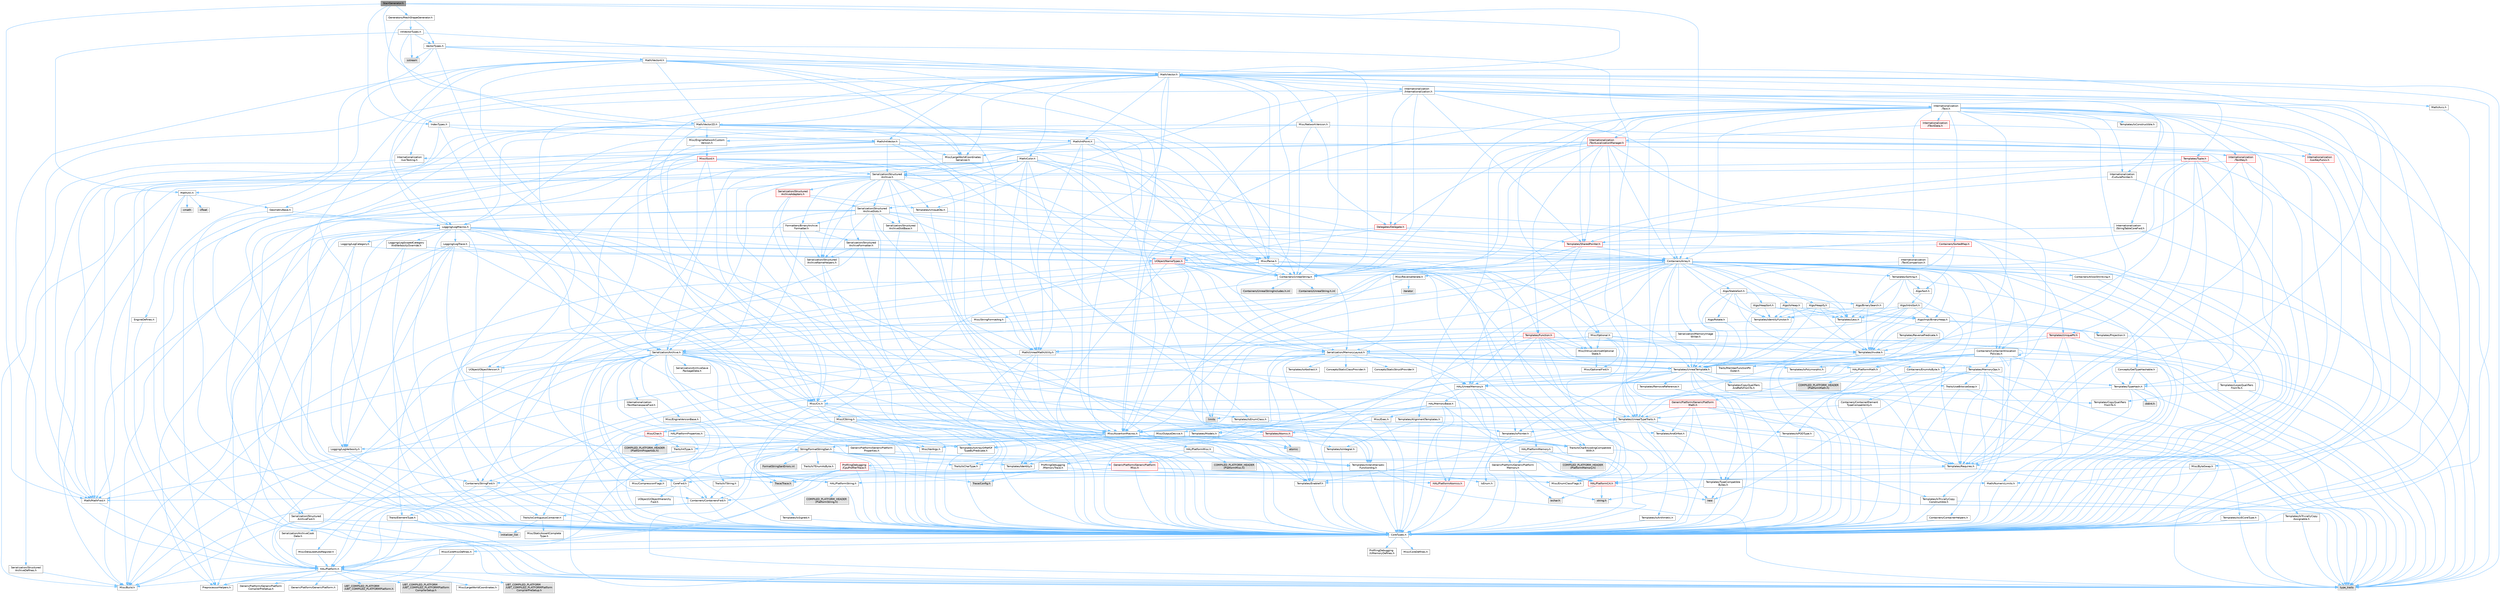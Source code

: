 digraph "StairGenerator.h"
{
 // INTERACTIVE_SVG=YES
 // LATEX_PDF_SIZE
  bgcolor="transparent";
  edge [fontname=Helvetica,fontsize=10,labelfontname=Helvetica,labelfontsize=10];
  node [fontname=Helvetica,fontsize=10,shape=box,height=0.2,width=0.4];
  Node1 [id="Node000001",label="StairGenerator.h",height=0.2,width=0.4,color="gray40", fillcolor="grey60", style="filled", fontcolor="black",tooltip=" "];
  Node1 -> Node2 [id="edge1_Node000001_Node000002",color="steelblue1",style="solid",tooltip=" "];
  Node2 [id="Node000002",label="Containers/Array.h",height=0.2,width=0.4,color="grey40", fillcolor="white", style="filled",URL="$df/dd0/Array_8h.html",tooltip=" "];
  Node2 -> Node3 [id="edge2_Node000002_Node000003",color="steelblue1",style="solid",tooltip=" "];
  Node3 [id="Node000003",label="CoreTypes.h",height=0.2,width=0.4,color="grey40", fillcolor="white", style="filled",URL="$dc/dec/CoreTypes_8h.html",tooltip=" "];
  Node3 -> Node4 [id="edge3_Node000003_Node000004",color="steelblue1",style="solid",tooltip=" "];
  Node4 [id="Node000004",label="HAL/Platform.h",height=0.2,width=0.4,color="grey40", fillcolor="white", style="filled",URL="$d9/dd0/Platform_8h.html",tooltip=" "];
  Node4 -> Node5 [id="edge4_Node000004_Node000005",color="steelblue1",style="solid",tooltip=" "];
  Node5 [id="Node000005",label="Misc/Build.h",height=0.2,width=0.4,color="grey40", fillcolor="white", style="filled",URL="$d3/dbb/Build_8h.html",tooltip=" "];
  Node4 -> Node6 [id="edge5_Node000004_Node000006",color="steelblue1",style="solid",tooltip=" "];
  Node6 [id="Node000006",label="Misc/LargeWorldCoordinates.h",height=0.2,width=0.4,color="grey40", fillcolor="white", style="filled",URL="$d2/dcb/LargeWorldCoordinates_8h.html",tooltip=" "];
  Node4 -> Node7 [id="edge6_Node000004_Node000007",color="steelblue1",style="solid",tooltip=" "];
  Node7 [id="Node000007",label="type_traits",height=0.2,width=0.4,color="grey60", fillcolor="#E0E0E0", style="filled",tooltip=" "];
  Node4 -> Node8 [id="edge7_Node000004_Node000008",color="steelblue1",style="solid",tooltip=" "];
  Node8 [id="Node000008",label="PreprocessorHelpers.h",height=0.2,width=0.4,color="grey40", fillcolor="white", style="filled",URL="$db/ddb/PreprocessorHelpers_8h.html",tooltip=" "];
  Node4 -> Node9 [id="edge8_Node000004_Node000009",color="steelblue1",style="solid",tooltip=" "];
  Node9 [id="Node000009",label="UBT_COMPILED_PLATFORM\l/UBT_COMPILED_PLATFORMPlatform\lCompilerPreSetup.h",height=0.2,width=0.4,color="grey60", fillcolor="#E0E0E0", style="filled",tooltip=" "];
  Node4 -> Node10 [id="edge9_Node000004_Node000010",color="steelblue1",style="solid",tooltip=" "];
  Node10 [id="Node000010",label="GenericPlatform/GenericPlatform\lCompilerPreSetup.h",height=0.2,width=0.4,color="grey40", fillcolor="white", style="filled",URL="$d9/dc8/GenericPlatformCompilerPreSetup_8h.html",tooltip=" "];
  Node4 -> Node11 [id="edge10_Node000004_Node000011",color="steelblue1",style="solid",tooltip=" "];
  Node11 [id="Node000011",label="GenericPlatform/GenericPlatform.h",height=0.2,width=0.4,color="grey40", fillcolor="white", style="filled",URL="$d6/d84/GenericPlatform_8h.html",tooltip=" "];
  Node4 -> Node12 [id="edge11_Node000004_Node000012",color="steelblue1",style="solid",tooltip=" "];
  Node12 [id="Node000012",label="UBT_COMPILED_PLATFORM\l/UBT_COMPILED_PLATFORMPlatform.h",height=0.2,width=0.4,color="grey60", fillcolor="#E0E0E0", style="filled",tooltip=" "];
  Node4 -> Node13 [id="edge12_Node000004_Node000013",color="steelblue1",style="solid",tooltip=" "];
  Node13 [id="Node000013",label="UBT_COMPILED_PLATFORM\l/UBT_COMPILED_PLATFORMPlatform\lCompilerSetup.h",height=0.2,width=0.4,color="grey60", fillcolor="#E0E0E0", style="filled",tooltip=" "];
  Node3 -> Node14 [id="edge13_Node000003_Node000014",color="steelblue1",style="solid",tooltip=" "];
  Node14 [id="Node000014",label="ProfilingDebugging\l/UMemoryDefines.h",height=0.2,width=0.4,color="grey40", fillcolor="white", style="filled",URL="$d2/da2/UMemoryDefines_8h.html",tooltip=" "];
  Node3 -> Node15 [id="edge14_Node000003_Node000015",color="steelblue1",style="solid",tooltip=" "];
  Node15 [id="Node000015",label="Misc/CoreMiscDefines.h",height=0.2,width=0.4,color="grey40", fillcolor="white", style="filled",URL="$da/d38/CoreMiscDefines_8h.html",tooltip=" "];
  Node15 -> Node4 [id="edge15_Node000015_Node000004",color="steelblue1",style="solid",tooltip=" "];
  Node15 -> Node8 [id="edge16_Node000015_Node000008",color="steelblue1",style="solid",tooltip=" "];
  Node3 -> Node16 [id="edge17_Node000003_Node000016",color="steelblue1",style="solid",tooltip=" "];
  Node16 [id="Node000016",label="Misc/CoreDefines.h",height=0.2,width=0.4,color="grey40", fillcolor="white", style="filled",URL="$d3/dd2/CoreDefines_8h.html",tooltip=" "];
  Node2 -> Node17 [id="edge18_Node000002_Node000017",color="steelblue1",style="solid",tooltip=" "];
  Node17 [id="Node000017",label="Misc/AssertionMacros.h",height=0.2,width=0.4,color="grey40", fillcolor="white", style="filled",URL="$d0/dfa/AssertionMacros_8h.html",tooltip=" "];
  Node17 -> Node3 [id="edge19_Node000017_Node000003",color="steelblue1",style="solid",tooltip=" "];
  Node17 -> Node4 [id="edge20_Node000017_Node000004",color="steelblue1",style="solid",tooltip=" "];
  Node17 -> Node18 [id="edge21_Node000017_Node000018",color="steelblue1",style="solid",tooltip=" "];
  Node18 [id="Node000018",label="HAL/PlatformMisc.h",height=0.2,width=0.4,color="grey40", fillcolor="white", style="filled",URL="$d0/df5/PlatformMisc_8h.html",tooltip=" "];
  Node18 -> Node3 [id="edge22_Node000018_Node000003",color="steelblue1",style="solid",tooltip=" "];
  Node18 -> Node19 [id="edge23_Node000018_Node000019",color="steelblue1",style="solid",tooltip=" "];
  Node19 [id="Node000019",label="GenericPlatform/GenericPlatform\lMisc.h",height=0.2,width=0.4,color="red", fillcolor="#FFF0F0", style="filled",URL="$db/d9a/GenericPlatformMisc_8h.html",tooltip=" "];
  Node19 -> Node20 [id="edge24_Node000019_Node000020",color="steelblue1",style="solid",tooltip=" "];
  Node20 [id="Node000020",label="Containers/StringFwd.h",height=0.2,width=0.4,color="grey40", fillcolor="white", style="filled",URL="$df/d37/StringFwd_8h.html",tooltip=" "];
  Node20 -> Node3 [id="edge25_Node000020_Node000003",color="steelblue1",style="solid",tooltip=" "];
  Node20 -> Node21 [id="edge26_Node000020_Node000021",color="steelblue1",style="solid",tooltip=" "];
  Node21 [id="Node000021",label="Traits/ElementType.h",height=0.2,width=0.4,color="grey40", fillcolor="white", style="filled",URL="$d5/d4f/ElementType_8h.html",tooltip=" "];
  Node21 -> Node4 [id="edge27_Node000021_Node000004",color="steelblue1",style="solid",tooltip=" "];
  Node21 -> Node22 [id="edge28_Node000021_Node000022",color="steelblue1",style="solid",tooltip=" "];
  Node22 [id="Node000022",label="initializer_list",height=0.2,width=0.4,color="grey60", fillcolor="#E0E0E0", style="filled",tooltip=" "];
  Node21 -> Node7 [id="edge29_Node000021_Node000007",color="steelblue1",style="solid",tooltip=" "];
  Node20 -> Node23 [id="edge30_Node000020_Node000023",color="steelblue1",style="solid",tooltip=" "];
  Node23 [id="Node000023",label="Traits/IsContiguousContainer.h",height=0.2,width=0.4,color="grey40", fillcolor="white", style="filled",URL="$d5/d3c/IsContiguousContainer_8h.html",tooltip=" "];
  Node23 -> Node3 [id="edge31_Node000023_Node000003",color="steelblue1",style="solid",tooltip=" "];
  Node23 -> Node24 [id="edge32_Node000023_Node000024",color="steelblue1",style="solid",tooltip=" "];
  Node24 [id="Node000024",label="Misc/StaticAssertComplete\lType.h",height=0.2,width=0.4,color="grey40", fillcolor="white", style="filled",URL="$d5/d4e/StaticAssertCompleteType_8h.html",tooltip=" "];
  Node23 -> Node22 [id="edge33_Node000023_Node000022",color="steelblue1",style="solid",tooltip=" "];
  Node19 -> Node25 [id="edge34_Node000019_Node000025",color="steelblue1",style="solid",tooltip=" "];
  Node25 [id="Node000025",label="CoreFwd.h",height=0.2,width=0.4,color="grey40", fillcolor="white", style="filled",URL="$d1/d1e/CoreFwd_8h.html",tooltip=" "];
  Node25 -> Node3 [id="edge35_Node000025_Node000003",color="steelblue1",style="solid",tooltip=" "];
  Node25 -> Node26 [id="edge36_Node000025_Node000026",color="steelblue1",style="solid",tooltip=" "];
  Node26 [id="Node000026",label="Containers/ContainersFwd.h",height=0.2,width=0.4,color="grey40", fillcolor="white", style="filled",URL="$d4/d0a/ContainersFwd_8h.html",tooltip=" "];
  Node26 -> Node4 [id="edge37_Node000026_Node000004",color="steelblue1",style="solid",tooltip=" "];
  Node26 -> Node3 [id="edge38_Node000026_Node000003",color="steelblue1",style="solid",tooltip=" "];
  Node26 -> Node23 [id="edge39_Node000026_Node000023",color="steelblue1",style="solid",tooltip=" "];
  Node25 -> Node27 [id="edge40_Node000025_Node000027",color="steelblue1",style="solid",tooltip=" "];
  Node27 [id="Node000027",label="Math/MathFwd.h",height=0.2,width=0.4,color="grey40", fillcolor="white", style="filled",URL="$d2/d10/MathFwd_8h.html",tooltip=" "];
  Node27 -> Node4 [id="edge41_Node000027_Node000004",color="steelblue1",style="solid",tooltip=" "];
  Node25 -> Node28 [id="edge42_Node000025_Node000028",color="steelblue1",style="solid",tooltip=" "];
  Node28 [id="Node000028",label="UObject/UObjectHierarchy\lFwd.h",height=0.2,width=0.4,color="grey40", fillcolor="white", style="filled",URL="$d3/d13/UObjectHierarchyFwd_8h.html",tooltip=" "];
  Node19 -> Node3 [id="edge43_Node000019_Node000003",color="steelblue1",style="solid",tooltip=" "];
  Node19 -> Node30 [id="edge44_Node000019_Node000030",color="steelblue1",style="solid",tooltip=" "];
  Node30 [id="Node000030",label="HAL/PlatformCrt.h",height=0.2,width=0.4,color="red", fillcolor="#FFF0F0", style="filled",URL="$d8/d75/PlatformCrt_8h.html",tooltip=" "];
  Node30 -> Node31 [id="edge45_Node000030_Node000031",color="steelblue1",style="solid",tooltip=" "];
  Node31 [id="Node000031",label="new",height=0.2,width=0.4,color="grey60", fillcolor="#E0E0E0", style="filled",tooltip=" "];
  Node30 -> Node32 [id="edge46_Node000030_Node000032",color="steelblue1",style="solid",tooltip=" "];
  Node32 [id="Node000032",label="wchar.h",height=0.2,width=0.4,color="grey60", fillcolor="#E0E0E0", style="filled",tooltip=" "];
  Node30 -> Node39 [id="edge47_Node000030_Node000039",color="steelblue1",style="solid",tooltip=" "];
  Node39 [id="Node000039",label="string.h",height=0.2,width=0.4,color="grey60", fillcolor="#E0E0E0", style="filled",tooltip=" "];
  Node19 -> Node40 [id="edge48_Node000019_Node000040",color="steelblue1",style="solid",tooltip=" "];
  Node40 [id="Node000040",label="Math/NumericLimits.h",height=0.2,width=0.4,color="grey40", fillcolor="white", style="filled",URL="$df/d1b/NumericLimits_8h.html",tooltip=" "];
  Node40 -> Node3 [id="edge49_Node000040_Node000003",color="steelblue1",style="solid",tooltip=" "];
  Node19 -> Node41 [id="edge50_Node000019_Node000041",color="steelblue1",style="solid",tooltip=" "];
  Node41 [id="Node000041",label="Misc/CompressionFlags.h",height=0.2,width=0.4,color="grey40", fillcolor="white", style="filled",URL="$d9/d76/CompressionFlags_8h.html",tooltip=" "];
  Node19 -> Node42 [id="edge51_Node000019_Node000042",color="steelblue1",style="solid",tooltip=" "];
  Node42 [id="Node000042",label="Misc/EnumClassFlags.h",height=0.2,width=0.4,color="grey40", fillcolor="white", style="filled",URL="$d8/de7/EnumClassFlags_8h.html",tooltip=" "];
  Node18 -> Node45 [id="edge52_Node000018_Node000045",color="steelblue1",style="solid",tooltip=" "];
  Node45 [id="Node000045",label="COMPILED_PLATFORM_HEADER\l(PlatformMisc.h)",height=0.2,width=0.4,color="grey60", fillcolor="#E0E0E0", style="filled",tooltip=" "];
  Node18 -> Node46 [id="edge53_Node000018_Node000046",color="steelblue1",style="solid",tooltip=" "];
  Node46 [id="Node000046",label="ProfilingDebugging\l/CpuProfilerTrace.h",height=0.2,width=0.4,color="red", fillcolor="#FFF0F0", style="filled",URL="$da/dcb/CpuProfilerTrace_8h.html",tooltip=" "];
  Node46 -> Node3 [id="edge54_Node000046_Node000003",color="steelblue1",style="solid",tooltip=" "];
  Node46 -> Node26 [id="edge55_Node000046_Node000026",color="steelblue1",style="solid",tooltip=" "];
  Node46 -> Node47 [id="edge56_Node000046_Node000047",color="steelblue1",style="solid",tooltip=" "];
  Node47 [id="Node000047",label="HAL/PlatformAtomics.h",height=0.2,width=0.4,color="red", fillcolor="#FFF0F0", style="filled",URL="$d3/d36/PlatformAtomics_8h.html",tooltip=" "];
  Node47 -> Node3 [id="edge57_Node000047_Node000003",color="steelblue1",style="solid",tooltip=" "];
  Node46 -> Node8 [id="edge58_Node000046_Node000008",color="steelblue1",style="solid",tooltip=" "];
  Node46 -> Node5 [id="edge59_Node000046_Node000005",color="steelblue1",style="solid",tooltip=" "];
  Node46 -> Node50 [id="edge60_Node000046_Node000050",color="steelblue1",style="solid",tooltip=" "];
  Node50 [id="Node000050",label="Trace/Config.h",height=0.2,width=0.4,color="grey60", fillcolor="#E0E0E0", style="filled",tooltip=" "];
  Node46 -> Node53 [id="edge61_Node000046_Node000053",color="steelblue1",style="solid",tooltip=" "];
  Node53 [id="Node000053",label="Trace/Trace.h",height=0.2,width=0.4,color="grey60", fillcolor="#E0E0E0", style="filled",tooltip=" "];
  Node17 -> Node8 [id="edge62_Node000017_Node000008",color="steelblue1",style="solid",tooltip=" "];
  Node17 -> Node54 [id="edge63_Node000017_Node000054",color="steelblue1",style="solid",tooltip=" "];
  Node54 [id="Node000054",label="Templates/EnableIf.h",height=0.2,width=0.4,color="grey40", fillcolor="white", style="filled",URL="$d7/d60/EnableIf_8h.html",tooltip=" "];
  Node54 -> Node3 [id="edge64_Node000054_Node000003",color="steelblue1",style="solid",tooltip=" "];
  Node17 -> Node55 [id="edge65_Node000017_Node000055",color="steelblue1",style="solid",tooltip=" "];
  Node55 [id="Node000055",label="Templates/IsArrayOrRefOf\lTypeByPredicate.h",height=0.2,width=0.4,color="grey40", fillcolor="white", style="filled",URL="$d6/da1/IsArrayOrRefOfTypeByPredicate_8h.html",tooltip=" "];
  Node55 -> Node3 [id="edge66_Node000055_Node000003",color="steelblue1",style="solid",tooltip=" "];
  Node17 -> Node56 [id="edge67_Node000017_Node000056",color="steelblue1",style="solid",tooltip=" "];
  Node56 [id="Node000056",label="Templates/IsValidVariadic\lFunctionArg.h",height=0.2,width=0.4,color="grey40", fillcolor="white", style="filled",URL="$d0/dc8/IsValidVariadicFunctionArg_8h.html",tooltip=" "];
  Node56 -> Node3 [id="edge68_Node000056_Node000003",color="steelblue1",style="solid",tooltip=" "];
  Node56 -> Node57 [id="edge69_Node000056_Node000057",color="steelblue1",style="solid",tooltip=" "];
  Node57 [id="Node000057",label="IsEnum.h",height=0.2,width=0.4,color="grey40", fillcolor="white", style="filled",URL="$d4/de5/IsEnum_8h.html",tooltip=" "];
  Node56 -> Node7 [id="edge70_Node000056_Node000007",color="steelblue1",style="solid",tooltip=" "];
  Node17 -> Node58 [id="edge71_Node000017_Node000058",color="steelblue1",style="solid",tooltip=" "];
  Node58 [id="Node000058",label="Traits/IsCharEncodingCompatible\lWith.h",height=0.2,width=0.4,color="grey40", fillcolor="white", style="filled",URL="$df/dd1/IsCharEncodingCompatibleWith_8h.html",tooltip=" "];
  Node58 -> Node7 [id="edge72_Node000058_Node000007",color="steelblue1",style="solid",tooltip=" "];
  Node58 -> Node59 [id="edge73_Node000058_Node000059",color="steelblue1",style="solid",tooltip=" "];
  Node59 [id="Node000059",label="Traits/IsCharType.h",height=0.2,width=0.4,color="grey40", fillcolor="white", style="filled",URL="$db/d51/IsCharType_8h.html",tooltip=" "];
  Node59 -> Node3 [id="edge74_Node000059_Node000003",color="steelblue1",style="solid",tooltip=" "];
  Node17 -> Node60 [id="edge75_Node000017_Node000060",color="steelblue1",style="solid",tooltip=" "];
  Node60 [id="Node000060",label="Misc/VarArgs.h",height=0.2,width=0.4,color="grey40", fillcolor="white", style="filled",URL="$d5/d6f/VarArgs_8h.html",tooltip=" "];
  Node60 -> Node3 [id="edge76_Node000060_Node000003",color="steelblue1",style="solid",tooltip=" "];
  Node17 -> Node61 [id="edge77_Node000017_Node000061",color="steelblue1",style="solid",tooltip=" "];
  Node61 [id="Node000061",label="String/FormatStringSan.h",height=0.2,width=0.4,color="grey40", fillcolor="white", style="filled",URL="$d3/d8b/FormatStringSan_8h.html",tooltip=" "];
  Node61 -> Node7 [id="edge78_Node000061_Node000007",color="steelblue1",style="solid",tooltip=" "];
  Node61 -> Node3 [id="edge79_Node000061_Node000003",color="steelblue1",style="solid",tooltip=" "];
  Node61 -> Node62 [id="edge80_Node000061_Node000062",color="steelblue1",style="solid",tooltip=" "];
  Node62 [id="Node000062",label="Templates/Requires.h",height=0.2,width=0.4,color="grey40", fillcolor="white", style="filled",URL="$dc/d96/Requires_8h.html",tooltip=" "];
  Node62 -> Node54 [id="edge81_Node000062_Node000054",color="steelblue1",style="solid",tooltip=" "];
  Node62 -> Node7 [id="edge82_Node000062_Node000007",color="steelblue1",style="solid",tooltip=" "];
  Node61 -> Node63 [id="edge83_Node000061_Node000063",color="steelblue1",style="solid",tooltip=" "];
  Node63 [id="Node000063",label="Templates/Identity.h",height=0.2,width=0.4,color="grey40", fillcolor="white", style="filled",URL="$d0/dd5/Identity_8h.html",tooltip=" "];
  Node61 -> Node56 [id="edge84_Node000061_Node000056",color="steelblue1",style="solid",tooltip=" "];
  Node61 -> Node59 [id="edge85_Node000061_Node000059",color="steelblue1",style="solid",tooltip=" "];
  Node61 -> Node64 [id="edge86_Node000061_Node000064",color="steelblue1",style="solid",tooltip=" "];
  Node64 [id="Node000064",label="Traits/IsTEnumAsByte.h",height=0.2,width=0.4,color="grey40", fillcolor="white", style="filled",URL="$d1/de6/IsTEnumAsByte_8h.html",tooltip=" "];
  Node61 -> Node65 [id="edge87_Node000061_Node000065",color="steelblue1",style="solid",tooltip=" "];
  Node65 [id="Node000065",label="Traits/IsTString.h",height=0.2,width=0.4,color="grey40", fillcolor="white", style="filled",URL="$d0/df8/IsTString_8h.html",tooltip=" "];
  Node65 -> Node26 [id="edge88_Node000065_Node000026",color="steelblue1",style="solid",tooltip=" "];
  Node61 -> Node26 [id="edge89_Node000061_Node000026",color="steelblue1",style="solid",tooltip=" "];
  Node61 -> Node66 [id="edge90_Node000061_Node000066",color="steelblue1",style="solid",tooltip=" "];
  Node66 [id="Node000066",label="FormatStringSanErrors.inl",height=0.2,width=0.4,color="grey60", fillcolor="#E0E0E0", style="filled",tooltip=" "];
  Node17 -> Node67 [id="edge91_Node000017_Node000067",color="steelblue1",style="solid",tooltip=" "];
  Node67 [id="Node000067",label="atomic",height=0.2,width=0.4,color="grey60", fillcolor="#E0E0E0", style="filled",tooltip=" "];
  Node2 -> Node68 [id="edge92_Node000002_Node000068",color="steelblue1",style="solid",tooltip=" "];
  Node68 [id="Node000068",label="Misc/IntrusiveUnsetOptional\lState.h",height=0.2,width=0.4,color="grey40", fillcolor="white", style="filled",URL="$d2/d0a/IntrusiveUnsetOptionalState_8h.html",tooltip=" "];
  Node68 -> Node69 [id="edge93_Node000068_Node000069",color="steelblue1",style="solid",tooltip=" "];
  Node69 [id="Node000069",label="Misc/OptionalFwd.h",height=0.2,width=0.4,color="grey40", fillcolor="white", style="filled",URL="$dc/d50/OptionalFwd_8h.html",tooltip=" "];
  Node2 -> Node70 [id="edge94_Node000002_Node000070",color="steelblue1",style="solid",tooltip=" "];
  Node70 [id="Node000070",label="Misc/ReverseIterate.h",height=0.2,width=0.4,color="grey40", fillcolor="white", style="filled",URL="$db/de3/ReverseIterate_8h.html",tooltip=" "];
  Node70 -> Node4 [id="edge95_Node000070_Node000004",color="steelblue1",style="solid",tooltip=" "];
  Node70 -> Node71 [id="edge96_Node000070_Node000071",color="steelblue1",style="solid",tooltip=" "];
  Node71 [id="Node000071",label="iterator",height=0.2,width=0.4,color="grey60", fillcolor="#E0E0E0", style="filled",tooltip=" "];
  Node2 -> Node72 [id="edge97_Node000002_Node000072",color="steelblue1",style="solid",tooltip=" "];
  Node72 [id="Node000072",label="HAL/UnrealMemory.h",height=0.2,width=0.4,color="grey40", fillcolor="white", style="filled",URL="$d9/d96/UnrealMemory_8h.html",tooltip=" "];
  Node72 -> Node3 [id="edge98_Node000072_Node000003",color="steelblue1",style="solid",tooltip=" "];
  Node72 -> Node73 [id="edge99_Node000072_Node000073",color="steelblue1",style="solid",tooltip=" "];
  Node73 [id="Node000073",label="GenericPlatform/GenericPlatform\lMemory.h",height=0.2,width=0.4,color="grey40", fillcolor="white", style="filled",URL="$dd/d22/GenericPlatformMemory_8h.html",tooltip=" "];
  Node73 -> Node25 [id="edge100_Node000073_Node000025",color="steelblue1",style="solid",tooltip=" "];
  Node73 -> Node3 [id="edge101_Node000073_Node000003",color="steelblue1",style="solid",tooltip=" "];
  Node73 -> Node74 [id="edge102_Node000073_Node000074",color="steelblue1",style="solid",tooltip=" "];
  Node74 [id="Node000074",label="HAL/PlatformString.h",height=0.2,width=0.4,color="grey40", fillcolor="white", style="filled",URL="$db/db5/PlatformString_8h.html",tooltip=" "];
  Node74 -> Node3 [id="edge103_Node000074_Node000003",color="steelblue1",style="solid",tooltip=" "];
  Node74 -> Node75 [id="edge104_Node000074_Node000075",color="steelblue1",style="solid",tooltip=" "];
  Node75 [id="Node000075",label="COMPILED_PLATFORM_HEADER\l(PlatformString.h)",height=0.2,width=0.4,color="grey60", fillcolor="#E0E0E0", style="filled",tooltip=" "];
  Node73 -> Node39 [id="edge105_Node000073_Node000039",color="steelblue1",style="solid",tooltip=" "];
  Node73 -> Node32 [id="edge106_Node000073_Node000032",color="steelblue1",style="solid",tooltip=" "];
  Node72 -> Node76 [id="edge107_Node000072_Node000076",color="steelblue1",style="solid",tooltip=" "];
  Node76 [id="Node000076",label="HAL/MemoryBase.h",height=0.2,width=0.4,color="grey40", fillcolor="white", style="filled",URL="$d6/d9f/MemoryBase_8h.html",tooltip=" "];
  Node76 -> Node3 [id="edge108_Node000076_Node000003",color="steelblue1",style="solid",tooltip=" "];
  Node76 -> Node47 [id="edge109_Node000076_Node000047",color="steelblue1",style="solid",tooltip=" "];
  Node76 -> Node30 [id="edge110_Node000076_Node000030",color="steelblue1",style="solid",tooltip=" "];
  Node76 -> Node77 [id="edge111_Node000076_Node000077",color="steelblue1",style="solid",tooltip=" "];
  Node77 [id="Node000077",label="Misc/Exec.h",height=0.2,width=0.4,color="grey40", fillcolor="white", style="filled",URL="$de/ddb/Exec_8h.html",tooltip=" "];
  Node77 -> Node3 [id="edge112_Node000077_Node000003",color="steelblue1",style="solid",tooltip=" "];
  Node77 -> Node17 [id="edge113_Node000077_Node000017",color="steelblue1",style="solid",tooltip=" "];
  Node76 -> Node78 [id="edge114_Node000076_Node000078",color="steelblue1",style="solid",tooltip=" "];
  Node78 [id="Node000078",label="Misc/OutputDevice.h",height=0.2,width=0.4,color="grey40", fillcolor="white", style="filled",URL="$d7/d32/OutputDevice_8h.html",tooltip=" "];
  Node78 -> Node25 [id="edge115_Node000078_Node000025",color="steelblue1",style="solid",tooltip=" "];
  Node78 -> Node3 [id="edge116_Node000078_Node000003",color="steelblue1",style="solid",tooltip=" "];
  Node78 -> Node79 [id="edge117_Node000078_Node000079",color="steelblue1",style="solid",tooltip=" "];
  Node79 [id="Node000079",label="Logging/LogVerbosity.h",height=0.2,width=0.4,color="grey40", fillcolor="white", style="filled",URL="$d2/d8f/LogVerbosity_8h.html",tooltip=" "];
  Node79 -> Node3 [id="edge118_Node000079_Node000003",color="steelblue1",style="solid",tooltip=" "];
  Node78 -> Node60 [id="edge119_Node000078_Node000060",color="steelblue1",style="solid",tooltip=" "];
  Node78 -> Node55 [id="edge120_Node000078_Node000055",color="steelblue1",style="solid",tooltip=" "];
  Node78 -> Node56 [id="edge121_Node000078_Node000056",color="steelblue1",style="solid",tooltip=" "];
  Node78 -> Node58 [id="edge122_Node000078_Node000058",color="steelblue1",style="solid",tooltip=" "];
  Node76 -> Node80 [id="edge123_Node000076_Node000080",color="steelblue1",style="solid",tooltip=" "];
  Node80 [id="Node000080",label="Templates/Atomic.h",height=0.2,width=0.4,color="red", fillcolor="#FFF0F0", style="filled",URL="$d3/d91/Atomic_8h.html",tooltip=" "];
  Node80 -> Node83 [id="edge124_Node000080_Node000083",color="steelblue1",style="solid",tooltip=" "];
  Node83 [id="Node000083",label="Templates/IsIntegral.h",height=0.2,width=0.4,color="grey40", fillcolor="white", style="filled",URL="$da/d64/IsIntegral_8h.html",tooltip=" "];
  Node83 -> Node3 [id="edge125_Node000083_Node000003",color="steelblue1",style="solid",tooltip=" "];
  Node80 -> Node88 [id="edge126_Node000080_Node000088",color="steelblue1",style="solid",tooltip=" "];
  Node88 [id="Node000088",label="Traits/IntType.h",height=0.2,width=0.4,color="grey40", fillcolor="white", style="filled",URL="$d7/deb/IntType_8h.html",tooltip=" "];
  Node88 -> Node4 [id="edge127_Node000088_Node000004",color="steelblue1",style="solid",tooltip=" "];
  Node80 -> Node67 [id="edge128_Node000080_Node000067",color="steelblue1",style="solid",tooltip=" "];
  Node72 -> Node89 [id="edge129_Node000072_Node000089",color="steelblue1",style="solid",tooltip=" "];
  Node89 [id="Node000089",label="HAL/PlatformMemory.h",height=0.2,width=0.4,color="grey40", fillcolor="white", style="filled",URL="$de/d68/PlatformMemory_8h.html",tooltip=" "];
  Node89 -> Node3 [id="edge130_Node000089_Node000003",color="steelblue1",style="solid",tooltip=" "];
  Node89 -> Node73 [id="edge131_Node000089_Node000073",color="steelblue1",style="solid",tooltip=" "];
  Node89 -> Node90 [id="edge132_Node000089_Node000090",color="steelblue1",style="solid",tooltip=" "];
  Node90 [id="Node000090",label="COMPILED_PLATFORM_HEADER\l(PlatformMemory.h)",height=0.2,width=0.4,color="grey60", fillcolor="#E0E0E0", style="filled",tooltip=" "];
  Node72 -> Node91 [id="edge133_Node000072_Node000091",color="steelblue1",style="solid",tooltip=" "];
  Node91 [id="Node000091",label="ProfilingDebugging\l/MemoryTrace.h",height=0.2,width=0.4,color="grey40", fillcolor="white", style="filled",URL="$da/dd7/MemoryTrace_8h.html",tooltip=" "];
  Node91 -> Node4 [id="edge134_Node000091_Node000004",color="steelblue1",style="solid",tooltip=" "];
  Node91 -> Node42 [id="edge135_Node000091_Node000042",color="steelblue1",style="solid",tooltip=" "];
  Node91 -> Node50 [id="edge136_Node000091_Node000050",color="steelblue1",style="solid",tooltip=" "];
  Node91 -> Node53 [id="edge137_Node000091_Node000053",color="steelblue1",style="solid",tooltip=" "];
  Node72 -> Node92 [id="edge138_Node000072_Node000092",color="steelblue1",style="solid",tooltip=" "];
  Node92 [id="Node000092",label="Templates/IsPointer.h",height=0.2,width=0.4,color="grey40", fillcolor="white", style="filled",URL="$d7/d05/IsPointer_8h.html",tooltip=" "];
  Node92 -> Node3 [id="edge139_Node000092_Node000003",color="steelblue1",style="solid",tooltip=" "];
  Node2 -> Node93 [id="edge140_Node000002_Node000093",color="steelblue1",style="solid",tooltip=" "];
  Node93 [id="Node000093",label="Templates/UnrealTypeTraits.h",height=0.2,width=0.4,color="grey40", fillcolor="white", style="filled",URL="$d2/d2d/UnrealTypeTraits_8h.html",tooltip=" "];
  Node93 -> Node3 [id="edge141_Node000093_Node000003",color="steelblue1",style="solid",tooltip=" "];
  Node93 -> Node92 [id="edge142_Node000093_Node000092",color="steelblue1",style="solid",tooltip=" "];
  Node93 -> Node17 [id="edge143_Node000093_Node000017",color="steelblue1",style="solid",tooltip=" "];
  Node93 -> Node85 [id="edge144_Node000093_Node000085",color="steelblue1",style="solid",tooltip=" "];
  Node85 [id="Node000085",label="Templates/AndOrNot.h",height=0.2,width=0.4,color="grey40", fillcolor="white", style="filled",URL="$db/d0a/AndOrNot_8h.html",tooltip=" "];
  Node85 -> Node3 [id="edge145_Node000085_Node000003",color="steelblue1",style="solid",tooltip=" "];
  Node93 -> Node54 [id="edge146_Node000093_Node000054",color="steelblue1",style="solid",tooltip=" "];
  Node93 -> Node94 [id="edge147_Node000093_Node000094",color="steelblue1",style="solid",tooltip=" "];
  Node94 [id="Node000094",label="Templates/IsArithmetic.h",height=0.2,width=0.4,color="grey40", fillcolor="white", style="filled",URL="$d2/d5d/IsArithmetic_8h.html",tooltip=" "];
  Node94 -> Node3 [id="edge148_Node000094_Node000003",color="steelblue1",style="solid",tooltip=" "];
  Node93 -> Node57 [id="edge149_Node000093_Node000057",color="steelblue1",style="solid",tooltip=" "];
  Node93 -> Node95 [id="edge150_Node000093_Node000095",color="steelblue1",style="solid",tooltip=" "];
  Node95 [id="Node000095",label="Templates/Models.h",height=0.2,width=0.4,color="grey40", fillcolor="white", style="filled",URL="$d3/d0c/Models_8h.html",tooltip=" "];
  Node95 -> Node63 [id="edge151_Node000095_Node000063",color="steelblue1",style="solid",tooltip=" "];
  Node93 -> Node96 [id="edge152_Node000093_Node000096",color="steelblue1",style="solid",tooltip=" "];
  Node96 [id="Node000096",label="Templates/IsPODType.h",height=0.2,width=0.4,color="grey40", fillcolor="white", style="filled",URL="$d7/db1/IsPODType_8h.html",tooltip=" "];
  Node96 -> Node3 [id="edge153_Node000096_Node000003",color="steelblue1",style="solid",tooltip=" "];
  Node93 -> Node97 [id="edge154_Node000093_Node000097",color="steelblue1",style="solid",tooltip=" "];
  Node97 [id="Node000097",label="Templates/IsUECoreType.h",height=0.2,width=0.4,color="grey40", fillcolor="white", style="filled",URL="$d1/db8/IsUECoreType_8h.html",tooltip=" "];
  Node97 -> Node3 [id="edge155_Node000097_Node000003",color="steelblue1",style="solid",tooltip=" "];
  Node97 -> Node7 [id="edge156_Node000097_Node000007",color="steelblue1",style="solid",tooltip=" "];
  Node93 -> Node86 [id="edge157_Node000093_Node000086",color="steelblue1",style="solid",tooltip=" "];
  Node86 [id="Node000086",label="Templates/IsTriviallyCopy\lConstructible.h",height=0.2,width=0.4,color="grey40", fillcolor="white", style="filled",URL="$d3/d78/IsTriviallyCopyConstructible_8h.html",tooltip=" "];
  Node86 -> Node3 [id="edge158_Node000086_Node000003",color="steelblue1",style="solid",tooltip=" "];
  Node86 -> Node7 [id="edge159_Node000086_Node000007",color="steelblue1",style="solid",tooltip=" "];
  Node2 -> Node98 [id="edge160_Node000002_Node000098",color="steelblue1",style="solid",tooltip=" "];
  Node98 [id="Node000098",label="Templates/UnrealTemplate.h",height=0.2,width=0.4,color="grey40", fillcolor="white", style="filled",URL="$d4/d24/UnrealTemplate_8h.html",tooltip=" "];
  Node98 -> Node3 [id="edge161_Node000098_Node000003",color="steelblue1",style="solid",tooltip=" "];
  Node98 -> Node92 [id="edge162_Node000098_Node000092",color="steelblue1",style="solid",tooltip=" "];
  Node98 -> Node72 [id="edge163_Node000098_Node000072",color="steelblue1",style="solid",tooltip=" "];
  Node98 -> Node99 [id="edge164_Node000098_Node000099",color="steelblue1",style="solid",tooltip=" "];
  Node99 [id="Node000099",label="Templates/CopyQualifiers\lAndRefsFromTo.h",height=0.2,width=0.4,color="grey40", fillcolor="white", style="filled",URL="$d3/db3/CopyQualifiersAndRefsFromTo_8h.html",tooltip=" "];
  Node99 -> Node100 [id="edge165_Node000099_Node000100",color="steelblue1",style="solid",tooltip=" "];
  Node100 [id="Node000100",label="Templates/CopyQualifiers\lFromTo.h",height=0.2,width=0.4,color="grey40", fillcolor="white", style="filled",URL="$d5/db4/CopyQualifiersFromTo_8h.html",tooltip=" "];
  Node98 -> Node93 [id="edge166_Node000098_Node000093",color="steelblue1",style="solid",tooltip=" "];
  Node98 -> Node101 [id="edge167_Node000098_Node000101",color="steelblue1",style="solid",tooltip=" "];
  Node101 [id="Node000101",label="Templates/RemoveReference.h",height=0.2,width=0.4,color="grey40", fillcolor="white", style="filled",URL="$da/dbe/RemoveReference_8h.html",tooltip=" "];
  Node101 -> Node3 [id="edge168_Node000101_Node000003",color="steelblue1",style="solid",tooltip=" "];
  Node98 -> Node62 [id="edge169_Node000098_Node000062",color="steelblue1",style="solid",tooltip=" "];
  Node98 -> Node102 [id="edge170_Node000098_Node000102",color="steelblue1",style="solid",tooltip=" "];
  Node102 [id="Node000102",label="Templates/TypeCompatible\lBytes.h",height=0.2,width=0.4,color="grey40", fillcolor="white", style="filled",URL="$df/d0a/TypeCompatibleBytes_8h.html",tooltip=" "];
  Node102 -> Node3 [id="edge171_Node000102_Node000003",color="steelblue1",style="solid",tooltip=" "];
  Node102 -> Node39 [id="edge172_Node000102_Node000039",color="steelblue1",style="solid",tooltip=" "];
  Node102 -> Node31 [id="edge173_Node000102_Node000031",color="steelblue1",style="solid",tooltip=" "];
  Node102 -> Node7 [id="edge174_Node000102_Node000007",color="steelblue1",style="solid",tooltip=" "];
  Node98 -> Node63 [id="edge175_Node000098_Node000063",color="steelblue1",style="solid",tooltip=" "];
  Node98 -> Node23 [id="edge176_Node000098_Node000023",color="steelblue1",style="solid",tooltip=" "];
  Node98 -> Node103 [id="edge177_Node000098_Node000103",color="steelblue1",style="solid",tooltip=" "];
  Node103 [id="Node000103",label="Traits/UseBitwiseSwap.h",height=0.2,width=0.4,color="grey40", fillcolor="white", style="filled",URL="$db/df3/UseBitwiseSwap_8h.html",tooltip=" "];
  Node103 -> Node3 [id="edge178_Node000103_Node000003",color="steelblue1",style="solid",tooltip=" "];
  Node103 -> Node7 [id="edge179_Node000103_Node000007",color="steelblue1",style="solid",tooltip=" "];
  Node98 -> Node7 [id="edge180_Node000098_Node000007",color="steelblue1",style="solid",tooltip=" "];
  Node2 -> Node104 [id="edge181_Node000002_Node000104",color="steelblue1",style="solid",tooltip=" "];
  Node104 [id="Node000104",label="Containers/AllowShrinking.h",height=0.2,width=0.4,color="grey40", fillcolor="white", style="filled",URL="$d7/d1a/AllowShrinking_8h.html",tooltip=" "];
  Node104 -> Node3 [id="edge182_Node000104_Node000003",color="steelblue1",style="solid",tooltip=" "];
  Node2 -> Node105 [id="edge183_Node000002_Node000105",color="steelblue1",style="solid",tooltip=" "];
  Node105 [id="Node000105",label="Containers/ContainerAllocation\lPolicies.h",height=0.2,width=0.4,color="grey40", fillcolor="white", style="filled",URL="$d7/dff/ContainerAllocationPolicies_8h.html",tooltip=" "];
  Node105 -> Node3 [id="edge184_Node000105_Node000003",color="steelblue1",style="solid",tooltip=" "];
  Node105 -> Node106 [id="edge185_Node000105_Node000106",color="steelblue1",style="solid",tooltip=" "];
  Node106 [id="Node000106",label="Containers/ContainerHelpers.h",height=0.2,width=0.4,color="grey40", fillcolor="white", style="filled",URL="$d7/d33/ContainerHelpers_8h.html",tooltip=" "];
  Node106 -> Node3 [id="edge186_Node000106_Node000003",color="steelblue1",style="solid",tooltip=" "];
  Node105 -> Node105 [id="edge187_Node000105_Node000105",color="steelblue1",style="solid",tooltip=" "];
  Node105 -> Node107 [id="edge188_Node000105_Node000107",color="steelblue1",style="solid",tooltip=" "];
  Node107 [id="Node000107",label="HAL/PlatformMath.h",height=0.2,width=0.4,color="grey40", fillcolor="white", style="filled",URL="$dc/d53/PlatformMath_8h.html",tooltip=" "];
  Node107 -> Node3 [id="edge189_Node000107_Node000003",color="steelblue1",style="solid",tooltip=" "];
  Node107 -> Node108 [id="edge190_Node000107_Node000108",color="steelblue1",style="solid",tooltip=" "];
  Node108 [id="Node000108",label="GenericPlatform/GenericPlatform\lMath.h",height=0.2,width=0.4,color="red", fillcolor="#FFF0F0", style="filled",URL="$d5/d79/GenericPlatformMath_8h.html",tooltip=" "];
  Node108 -> Node3 [id="edge191_Node000108_Node000003",color="steelblue1",style="solid",tooltip=" "];
  Node108 -> Node26 [id="edge192_Node000108_Node000026",color="steelblue1",style="solid",tooltip=" "];
  Node108 -> Node30 [id="edge193_Node000108_Node000030",color="steelblue1",style="solid",tooltip=" "];
  Node108 -> Node85 [id="edge194_Node000108_Node000085",color="steelblue1",style="solid",tooltip=" "];
  Node108 -> Node93 [id="edge195_Node000108_Node000093",color="steelblue1",style="solid",tooltip=" "];
  Node108 -> Node62 [id="edge196_Node000108_Node000062",color="steelblue1",style="solid",tooltip=" "];
  Node108 -> Node102 [id="edge197_Node000108_Node000102",color="steelblue1",style="solid",tooltip=" "];
  Node108 -> Node113 [id="edge198_Node000108_Node000113",color="steelblue1",style="solid",tooltip=" "];
  Node113 [id="Node000113",label="limits",height=0.2,width=0.4,color="grey60", fillcolor="#E0E0E0", style="filled",tooltip=" "];
  Node108 -> Node7 [id="edge199_Node000108_Node000007",color="steelblue1",style="solid",tooltip=" "];
  Node107 -> Node114 [id="edge200_Node000107_Node000114",color="steelblue1",style="solid",tooltip=" "];
  Node114 [id="Node000114",label="COMPILED_PLATFORM_HEADER\l(PlatformMath.h)",height=0.2,width=0.4,color="grey60", fillcolor="#E0E0E0", style="filled",tooltip=" "];
  Node105 -> Node72 [id="edge201_Node000105_Node000072",color="steelblue1",style="solid",tooltip=" "];
  Node105 -> Node40 [id="edge202_Node000105_Node000040",color="steelblue1",style="solid",tooltip=" "];
  Node105 -> Node17 [id="edge203_Node000105_Node000017",color="steelblue1",style="solid",tooltip=" "];
  Node105 -> Node115 [id="edge204_Node000105_Node000115",color="steelblue1",style="solid",tooltip=" "];
  Node115 [id="Node000115",label="Templates/IsPolymorphic.h",height=0.2,width=0.4,color="grey40", fillcolor="white", style="filled",URL="$dc/d20/IsPolymorphic_8h.html",tooltip=" "];
  Node105 -> Node116 [id="edge205_Node000105_Node000116",color="steelblue1",style="solid",tooltip=" "];
  Node116 [id="Node000116",label="Templates/MemoryOps.h",height=0.2,width=0.4,color="grey40", fillcolor="white", style="filled",URL="$db/dea/MemoryOps_8h.html",tooltip=" "];
  Node116 -> Node3 [id="edge206_Node000116_Node000003",color="steelblue1",style="solid",tooltip=" "];
  Node116 -> Node72 [id="edge207_Node000116_Node000072",color="steelblue1",style="solid",tooltip=" "];
  Node116 -> Node87 [id="edge208_Node000116_Node000087",color="steelblue1",style="solid",tooltip=" "];
  Node87 [id="Node000087",label="Templates/IsTriviallyCopy\lAssignable.h",height=0.2,width=0.4,color="grey40", fillcolor="white", style="filled",URL="$d2/df2/IsTriviallyCopyAssignable_8h.html",tooltip=" "];
  Node87 -> Node3 [id="edge209_Node000087_Node000003",color="steelblue1",style="solid",tooltip=" "];
  Node87 -> Node7 [id="edge210_Node000087_Node000007",color="steelblue1",style="solid",tooltip=" "];
  Node116 -> Node86 [id="edge211_Node000116_Node000086",color="steelblue1",style="solid",tooltip=" "];
  Node116 -> Node62 [id="edge212_Node000116_Node000062",color="steelblue1",style="solid",tooltip=" "];
  Node116 -> Node93 [id="edge213_Node000116_Node000093",color="steelblue1",style="solid",tooltip=" "];
  Node116 -> Node103 [id="edge214_Node000116_Node000103",color="steelblue1",style="solid",tooltip=" "];
  Node116 -> Node31 [id="edge215_Node000116_Node000031",color="steelblue1",style="solid",tooltip=" "];
  Node116 -> Node7 [id="edge216_Node000116_Node000007",color="steelblue1",style="solid",tooltip=" "];
  Node105 -> Node102 [id="edge217_Node000105_Node000102",color="steelblue1",style="solid",tooltip=" "];
  Node105 -> Node7 [id="edge218_Node000105_Node000007",color="steelblue1",style="solid",tooltip=" "];
  Node2 -> Node117 [id="edge219_Node000002_Node000117",color="steelblue1",style="solid",tooltip=" "];
  Node117 [id="Node000117",label="Containers/ContainerElement\lTypeCompatibility.h",height=0.2,width=0.4,color="grey40", fillcolor="white", style="filled",URL="$df/ddf/ContainerElementTypeCompatibility_8h.html",tooltip=" "];
  Node117 -> Node3 [id="edge220_Node000117_Node000003",color="steelblue1",style="solid",tooltip=" "];
  Node117 -> Node93 [id="edge221_Node000117_Node000093",color="steelblue1",style="solid",tooltip=" "];
  Node2 -> Node118 [id="edge222_Node000002_Node000118",color="steelblue1",style="solid",tooltip=" "];
  Node118 [id="Node000118",label="Serialization/Archive.h",height=0.2,width=0.4,color="grey40", fillcolor="white", style="filled",URL="$d7/d3b/Archive_8h.html",tooltip=" "];
  Node118 -> Node25 [id="edge223_Node000118_Node000025",color="steelblue1",style="solid",tooltip=" "];
  Node118 -> Node3 [id="edge224_Node000118_Node000003",color="steelblue1",style="solid",tooltip=" "];
  Node118 -> Node119 [id="edge225_Node000118_Node000119",color="steelblue1",style="solid",tooltip=" "];
  Node119 [id="Node000119",label="HAL/PlatformProperties.h",height=0.2,width=0.4,color="grey40", fillcolor="white", style="filled",URL="$d9/db0/PlatformProperties_8h.html",tooltip=" "];
  Node119 -> Node3 [id="edge226_Node000119_Node000003",color="steelblue1",style="solid",tooltip=" "];
  Node119 -> Node120 [id="edge227_Node000119_Node000120",color="steelblue1",style="solid",tooltip=" "];
  Node120 [id="Node000120",label="GenericPlatform/GenericPlatform\lProperties.h",height=0.2,width=0.4,color="grey40", fillcolor="white", style="filled",URL="$d2/dcd/GenericPlatformProperties_8h.html",tooltip=" "];
  Node120 -> Node3 [id="edge228_Node000120_Node000003",color="steelblue1",style="solid",tooltip=" "];
  Node120 -> Node19 [id="edge229_Node000120_Node000019",color="steelblue1",style="solid",tooltip=" "];
  Node119 -> Node121 [id="edge230_Node000119_Node000121",color="steelblue1",style="solid",tooltip=" "];
  Node121 [id="Node000121",label="COMPILED_PLATFORM_HEADER\l(PlatformProperties.h)",height=0.2,width=0.4,color="grey60", fillcolor="#E0E0E0", style="filled",tooltip=" "];
  Node118 -> Node122 [id="edge231_Node000118_Node000122",color="steelblue1",style="solid",tooltip=" "];
  Node122 [id="Node000122",label="Internationalization\l/TextNamespaceFwd.h",height=0.2,width=0.4,color="grey40", fillcolor="white", style="filled",URL="$d8/d97/TextNamespaceFwd_8h.html",tooltip=" "];
  Node122 -> Node3 [id="edge232_Node000122_Node000003",color="steelblue1",style="solid",tooltip=" "];
  Node118 -> Node27 [id="edge233_Node000118_Node000027",color="steelblue1",style="solid",tooltip=" "];
  Node118 -> Node17 [id="edge234_Node000118_Node000017",color="steelblue1",style="solid",tooltip=" "];
  Node118 -> Node5 [id="edge235_Node000118_Node000005",color="steelblue1",style="solid",tooltip=" "];
  Node118 -> Node41 [id="edge236_Node000118_Node000041",color="steelblue1",style="solid",tooltip=" "];
  Node118 -> Node123 [id="edge237_Node000118_Node000123",color="steelblue1",style="solid",tooltip=" "];
  Node123 [id="Node000123",label="Misc/EngineVersionBase.h",height=0.2,width=0.4,color="grey40", fillcolor="white", style="filled",URL="$d5/d2b/EngineVersionBase_8h.html",tooltip=" "];
  Node123 -> Node3 [id="edge238_Node000123_Node000003",color="steelblue1",style="solid",tooltip=" "];
  Node118 -> Node60 [id="edge239_Node000118_Node000060",color="steelblue1",style="solid",tooltip=" "];
  Node118 -> Node124 [id="edge240_Node000118_Node000124",color="steelblue1",style="solid",tooltip=" "];
  Node124 [id="Node000124",label="Serialization/ArchiveCook\lData.h",height=0.2,width=0.4,color="grey40", fillcolor="white", style="filled",URL="$dc/db6/ArchiveCookData_8h.html",tooltip=" "];
  Node124 -> Node4 [id="edge241_Node000124_Node000004",color="steelblue1",style="solid",tooltip=" "];
  Node118 -> Node125 [id="edge242_Node000118_Node000125",color="steelblue1",style="solid",tooltip=" "];
  Node125 [id="Node000125",label="Serialization/ArchiveSave\lPackageData.h",height=0.2,width=0.4,color="grey40", fillcolor="white", style="filled",URL="$d1/d37/ArchiveSavePackageData_8h.html",tooltip=" "];
  Node118 -> Node54 [id="edge243_Node000118_Node000054",color="steelblue1",style="solid",tooltip=" "];
  Node118 -> Node55 [id="edge244_Node000118_Node000055",color="steelblue1",style="solid",tooltip=" "];
  Node118 -> Node126 [id="edge245_Node000118_Node000126",color="steelblue1",style="solid",tooltip=" "];
  Node126 [id="Node000126",label="Templates/IsEnumClass.h",height=0.2,width=0.4,color="grey40", fillcolor="white", style="filled",URL="$d7/d15/IsEnumClass_8h.html",tooltip=" "];
  Node126 -> Node3 [id="edge246_Node000126_Node000003",color="steelblue1",style="solid",tooltip=" "];
  Node126 -> Node85 [id="edge247_Node000126_Node000085",color="steelblue1",style="solid",tooltip=" "];
  Node118 -> Node112 [id="edge248_Node000118_Node000112",color="steelblue1",style="solid",tooltip=" "];
  Node112 [id="Node000112",label="Templates/IsSigned.h",height=0.2,width=0.4,color="grey40", fillcolor="white", style="filled",URL="$d8/dd8/IsSigned_8h.html",tooltip=" "];
  Node112 -> Node3 [id="edge249_Node000112_Node000003",color="steelblue1",style="solid",tooltip=" "];
  Node118 -> Node56 [id="edge250_Node000118_Node000056",color="steelblue1",style="solid",tooltip=" "];
  Node118 -> Node98 [id="edge251_Node000118_Node000098",color="steelblue1",style="solid",tooltip=" "];
  Node118 -> Node58 [id="edge252_Node000118_Node000058",color="steelblue1",style="solid",tooltip=" "];
  Node118 -> Node127 [id="edge253_Node000118_Node000127",color="steelblue1",style="solid",tooltip=" "];
  Node127 [id="Node000127",label="UObject/ObjectVersion.h",height=0.2,width=0.4,color="grey40", fillcolor="white", style="filled",URL="$da/d63/ObjectVersion_8h.html",tooltip=" "];
  Node127 -> Node3 [id="edge254_Node000127_Node000003",color="steelblue1",style="solid",tooltip=" "];
  Node2 -> Node128 [id="edge255_Node000002_Node000128",color="steelblue1",style="solid",tooltip=" "];
  Node128 [id="Node000128",label="Serialization/MemoryImage\lWriter.h",height=0.2,width=0.4,color="grey40", fillcolor="white", style="filled",URL="$d0/d08/MemoryImageWriter_8h.html",tooltip=" "];
  Node128 -> Node3 [id="edge256_Node000128_Node000003",color="steelblue1",style="solid",tooltip=" "];
  Node128 -> Node129 [id="edge257_Node000128_Node000129",color="steelblue1",style="solid",tooltip=" "];
  Node129 [id="Node000129",label="Serialization/MemoryLayout.h",height=0.2,width=0.4,color="grey40", fillcolor="white", style="filled",URL="$d7/d66/MemoryLayout_8h.html",tooltip=" "];
  Node129 -> Node130 [id="edge258_Node000129_Node000130",color="steelblue1",style="solid",tooltip=" "];
  Node130 [id="Node000130",label="Concepts/StaticClassProvider.h",height=0.2,width=0.4,color="grey40", fillcolor="white", style="filled",URL="$dd/d83/StaticClassProvider_8h.html",tooltip=" "];
  Node129 -> Node131 [id="edge259_Node000129_Node000131",color="steelblue1",style="solid",tooltip=" "];
  Node131 [id="Node000131",label="Concepts/StaticStructProvider.h",height=0.2,width=0.4,color="grey40", fillcolor="white", style="filled",URL="$d5/d77/StaticStructProvider_8h.html",tooltip=" "];
  Node129 -> Node132 [id="edge260_Node000129_Node000132",color="steelblue1",style="solid",tooltip=" "];
  Node132 [id="Node000132",label="Containers/EnumAsByte.h",height=0.2,width=0.4,color="grey40", fillcolor="white", style="filled",URL="$d6/d9a/EnumAsByte_8h.html",tooltip=" "];
  Node132 -> Node3 [id="edge261_Node000132_Node000003",color="steelblue1",style="solid",tooltip=" "];
  Node132 -> Node96 [id="edge262_Node000132_Node000096",color="steelblue1",style="solid",tooltip=" "];
  Node132 -> Node133 [id="edge263_Node000132_Node000133",color="steelblue1",style="solid",tooltip=" "];
  Node133 [id="Node000133",label="Templates/TypeHash.h",height=0.2,width=0.4,color="grey40", fillcolor="white", style="filled",URL="$d1/d62/TypeHash_8h.html",tooltip=" "];
  Node133 -> Node3 [id="edge264_Node000133_Node000003",color="steelblue1",style="solid",tooltip=" "];
  Node133 -> Node62 [id="edge265_Node000133_Node000062",color="steelblue1",style="solid",tooltip=" "];
  Node133 -> Node134 [id="edge266_Node000133_Node000134",color="steelblue1",style="solid",tooltip=" "];
  Node134 [id="Node000134",label="Misc/Crc.h",height=0.2,width=0.4,color="grey40", fillcolor="white", style="filled",URL="$d4/dd2/Crc_8h.html",tooltip=" "];
  Node134 -> Node3 [id="edge267_Node000134_Node000003",color="steelblue1",style="solid",tooltip=" "];
  Node134 -> Node74 [id="edge268_Node000134_Node000074",color="steelblue1",style="solid",tooltip=" "];
  Node134 -> Node17 [id="edge269_Node000134_Node000017",color="steelblue1",style="solid",tooltip=" "];
  Node134 -> Node135 [id="edge270_Node000134_Node000135",color="steelblue1",style="solid",tooltip=" "];
  Node135 [id="Node000135",label="Misc/CString.h",height=0.2,width=0.4,color="grey40", fillcolor="white", style="filled",URL="$d2/d49/CString_8h.html",tooltip=" "];
  Node135 -> Node3 [id="edge271_Node000135_Node000003",color="steelblue1",style="solid",tooltip=" "];
  Node135 -> Node30 [id="edge272_Node000135_Node000030",color="steelblue1",style="solid",tooltip=" "];
  Node135 -> Node74 [id="edge273_Node000135_Node000074",color="steelblue1",style="solid",tooltip=" "];
  Node135 -> Node17 [id="edge274_Node000135_Node000017",color="steelblue1",style="solid",tooltip=" "];
  Node135 -> Node136 [id="edge275_Node000135_Node000136",color="steelblue1",style="solid",tooltip=" "];
  Node136 [id="Node000136",label="Misc/Char.h",height=0.2,width=0.4,color="red", fillcolor="#FFF0F0", style="filled",URL="$d0/d58/Char_8h.html",tooltip=" "];
  Node136 -> Node3 [id="edge276_Node000136_Node000003",color="steelblue1",style="solid",tooltip=" "];
  Node136 -> Node88 [id="edge277_Node000136_Node000088",color="steelblue1",style="solid",tooltip=" "];
  Node136 -> Node7 [id="edge278_Node000136_Node000007",color="steelblue1",style="solid",tooltip=" "];
  Node135 -> Node60 [id="edge279_Node000135_Node000060",color="steelblue1",style="solid",tooltip=" "];
  Node135 -> Node55 [id="edge280_Node000135_Node000055",color="steelblue1",style="solid",tooltip=" "];
  Node135 -> Node56 [id="edge281_Node000135_Node000056",color="steelblue1",style="solid",tooltip=" "];
  Node135 -> Node58 [id="edge282_Node000135_Node000058",color="steelblue1",style="solid",tooltip=" "];
  Node134 -> Node136 [id="edge283_Node000134_Node000136",color="steelblue1",style="solid",tooltip=" "];
  Node134 -> Node93 [id="edge284_Node000134_Node000093",color="steelblue1",style="solid",tooltip=" "];
  Node134 -> Node59 [id="edge285_Node000134_Node000059",color="steelblue1",style="solid",tooltip=" "];
  Node133 -> Node139 [id="edge286_Node000133_Node000139",color="steelblue1",style="solid",tooltip=" "];
  Node139 [id="Node000139",label="stdint.h",height=0.2,width=0.4,color="grey60", fillcolor="#E0E0E0", style="filled",tooltip=" "];
  Node133 -> Node7 [id="edge287_Node000133_Node000007",color="steelblue1",style="solid",tooltip=" "];
  Node129 -> Node20 [id="edge288_Node000129_Node000020",color="steelblue1",style="solid",tooltip=" "];
  Node129 -> Node72 [id="edge289_Node000129_Node000072",color="steelblue1",style="solid",tooltip=" "];
  Node129 -> Node140 [id="edge290_Node000129_Node000140",color="steelblue1",style="solid",tooltip=" "];
  Node140 [id="Node000140",label="Misc/DelayedAutoRegister.h",height=0.2,width=0.4,color="grey40", fillcolor="white", style="filled",URL="$d1/dda/DelayedAutoRegister_8h.html",tooltip=" "];
  Node140 -> Node4 [id="edge291_Node000140_Node000004",color="steelblue1",style="solid",tooltip=" "];
  Node129 -> Node54 [id="edge292_Node000129_Node000054",color="steelblue1",style="solid",tooltip=" "];
  Node129 -> Node141 [id="edge293_Node000129_Node000141",color="steelblue1",style="solid",tooltip=" "];
  Node141 [id="Node000141",label="Templates/IsAbstract.h",height=0.2,width=0.4,color="grey40", fillcolor="white", style="filled",URL="$d8/db7/IsAbstract_8h.html",tooltip=" "];
  Node129 -> Node115 [id="edge294_Node000129_Node000115",color="steelblue1",style="solid",tooltip=" "];
  Node129 -> Node95 [id="edge295_Node000129_Node000095",color="steelblue1",style="solid",tooltip=" "];
  Node129 -> Node98 [id="edge296_Node000129_Node000098",color="steelblue1",style="solid",tooltip=" "];
  Node2 -> Node142 [id="edge297_Node000002_Node000142",color="steelblue1",style="solid",tooltip=" "];
  Node142 [id="Node000142",label="Algo/Heapify.h",height=0.2,width=0.4,color="grey40", fillcolor="white", style="filled",URL="$d0/d2a/Heapify_8h.html",tooltip=" "];
  Node142 -> Node143 [id="edge298_Node000142_Node000143",color="steelblue1",style="solid",tooltip=" "];
  Node143 [id="Node000143",label="Algo/Impl/BinaryHeap.h",height=0.2,width=0.4,color="grey40", fillcolor="white", style="filled",URL="$d7/da3/Algo_2Impl_2BinaryHeap_8h.html",tooltip=" "];
  Node143 -> Node144 [id="edge299_Node000143_Node000144",color="steelblue1",style="solid",tooltip=" "];
  Node144 [id="Node000144",label="Templates/Invoke.h",height=0.2,width=0.4,color="grey40", fillcolor="white", style="filled",URL="$d7/deb/Invoke_8h.html",tooltip=" "];
  Node144 -> Node3 [id="edge300_Node000144_Node000003",color="steelblue1",style="solid",tooltip=" "];
  Node144 -> Node145 [id="edge301_Node000144_Node000145",color="steelblue1",style="solid",tooltip=" "];
  Node145 [id="Node000145",label="Traits/MemberFunctionPtr\lOuter.h",height=0.2,width=0.4,color="grey40", fillcolor="white", style="filled",URL="$db/da7/MemberFunctionPtrOuter_8h.html",tooltip=" "];
  Node144 -> Node98 [id="edge302_Node000144_Node000098",color="steelblue1",style="solid",tooltip=" "];
  Node144 -> Node7 [id="edge303_Node000144_Node000007",color="steelblue1",style="solid",tooltip=" "];
  Node143 -> Node146 [id="edge304_Node000143_Node000146",color="steelblue1",style="solid",tooltip=" "];
  Node146 [id="Node000146",label="Templates/Projection.h",height=0.2,width=0.4,color="grey40", fillcolor="white", style="filled",URL="$d7/df0/Projection_8h.html",tooltip=" "];
  Node146 -> Node7 [id="edge305_Node000146_Node000007",color="steelblue1",style="solid",tooltip=" "];
  Node143 -> Node147 [id="edge306_Node000143_Node000147",color="steelblue1",style="solid",tooltip=" "];
  Node147 [id="Node000147",label="Templates/ReversePredicate.h",height=0.2,width=0.4,color="grey40", fillcolor="white", style="filled",URL="$d8/d28/ReversePredicate_8h.html",tooltip=" "];
  Node147 -> Node144 [id="edge307_Node000147_Node000144",color="steelblue1",style="solid",tooltip=" "];
  Node147 -> Node98 [id="edge308_Node000147_Node000098",color="steelblue1",style="solid",tooltip=" "];
  Node143 -> Node7 [id="edge309_Node000143_Node000007",color="steelblue1",style="solid",tooltip=" "];
  Node142 -> Node148 [id="edge310_Node000142_Node000148",color="steelblue1",style="solid",tooltip=" "];
  Node148 [id="Node000148",label="Templates/IdentityFunctor.h",height=0.2,width=0.4,color="grey40", fillcolor="white", style="filled",URL="$d7/d2e/IdentityFunctor_8h.html",tooltip=" "];
  Node148 -> Node4 [id="edge311_Node000148_Node000004",color="steelblue1",style="solid",tooltip=" "];
  Node142 -> Node144 [id="edge312_Node000142_Node000144",color="steelblue1",style="solid",tooltip=" "];
  Node142 -> Node149 [id="edge313_Node000142_Node000149",color="steelblue1",style="solid",tooltip=" "];
  Node149 [id="Node000149",label="Templates/Less.h",height=0.2,width=0.4,color="grey40", fillcolor="white", style="filled",URL="$de/dc8/Less_8h.html",tooltip=" "];
  Node149 -> Node3 [id="edge314_Node000149_Node000003",color="steelblue1",style="solid",tooltip=" "];
  Node149 -> Node98 [id="edge315_Node000149_Node000098",color="steelblue1",style="solid",tooltip=" "];
  Node142 -> Node98 [id="edge316_Node000142_Node000098",color="steelblue1",style="solid",tooltip=" "];
  Node2 -> Node150 [id="edge317_Node000002_Node000150",color="steelblue1",style="solid",tooltip=" "];
  Node150 [id="Node000150",label="Algo/HeapSort.h",height=0.2,width=0.4,color="grey40", fillcolor="white", style="filled",URL="$d3/d92/HeapSort_8h.html",tooltip=" "];
  Node150 -> Node143 [id="edge318_Node000150_Node000143",color="steelblue1",style="solid",tooltip=" "];
  Node150 -> Node148 [id="edge319_Node000150_Node000148",color="steelblue1",style="solid",tooltip=" "];
  Node150 -> Node149 [id="edge320_Node000150_Node000149",color="steelblue1",style="solid",tooltip=" "];
  Node150 -> Node98 [id="edge321_Node000150_Node000098",color="steelblue1",style="solid",tooltip=" "];
  Node2 -> Node151 [id="edge322_Node000002_Node000151",color="steelblue1",style="solid",tooltip=" "];
  Node151 [id="Node000151",label="Algo/IsHeap.h",height=0.2,width=0.4,color="grey40", fillcolor="white", style="filled",URL="$de/d32/IsHeap_8h.html",tooltip=" "];
  Node151 -> Node143 [id="edge323_Node000151_Node000143",color="steelblue1",style="solid",tooltip=" "];
  Node151 -> Node148 [id="edge324_Node000151_Node000148",color="steelblue1",style="solid",tooltip=" "];
  Node151 -> Node144 [id="edge325_Node000151_Node000144",color="steelblue1",style="solid",tooltip=" "];
  Node151 -> Node149 [id="edge326_Node000151_Node000149",color="steelblue1",style="solid",tooltip=" "];
  Node151 -> Node98 [id="edge327_Node000151_Node000098",color="steelblue1",style="solid",tooltip=" "];
  Node2 -> Node143 [id="edge328_Node000002_Node000143",color="steelblue1",style="solid",tooltip=" "];
  Node2 -> Node152 [id="edge329_Node000002_Node000152",color="steelblue1",style="solid",tooltip=" "];
  Node152 [id="Node000152",label="Algo/StableSort.h",height=0.2,width=0.4,color="grey40", fillcolor="white", style="filled",URL="$d7/d3c/StableSort_8h.html",tooltip=" "];
  Node152 -> Node153 [id="edge330_Node000152_Node000153",color="steelblue1",style="solid",tooltip=" "];
  Node153 [id="Node000153",label="Algo/BinarySearch.h",height=0.2,width=0.4,color="grey40", fillcolor="white", style="filled",URL="$db/db4/BinarySearch_8h.html",tooltip=" "];
  Node153 -> Node148 [id="edge331_Node000153_Node000148",color="steelblue1",style="solid",tooltip=" "];
  Node153 -> Node144 [id="edge332_Node000153_Node000144",color="steelblue1",style="solid",tooltip=" "];
  Node153 -> Node149 [id="edge333_Node000153_Node000149",color="steelblue1",style="solid",tooltip=" "];
  Node152 -> Node154 [id="edge334_Node000152_Node000154",color="steelblue1",style="solid",tooltip=" "];
  Node154 [id="Node000154",label="Algo/Rotate.h",height=0.2,width=0.4,color="grey40", fillcolor="white", style="filled",URL="$dd/da7/Rotate_8h.html",tooltip=" "];
  Node154 -> Node98 [id="edge335_Node000154_Node000098",color="steelblue1",style="solid",tooltip=" "];
  Node152 -> Node148 [id="edge336_Node000152_Node000148",color="steelblue1",style="solid",tooltip=" "];
  Node152 -> Node144 [id="edge337_Node000152_Node000144",color="steelblue1",style="solid",tooltip=" "];
  Node152 -> Node149 [id="edge338_Node000152_Node000149",color="steelblue1",style="solid",tooltip=" "];
  Node152 -> Node98 [id="edge339_Node000152_Node000098",color="steelblue1",style="solid",tooltip=" "];
  Node2 -> Node155 [id="edge340_Node000002_Node000155",color="steelblue1",style="solid",tooltip=" "];
  Node155 [id="Node000155",label="Concepts/GetTypeHashable.h",height=0.2,width=0.4,color="grey40", fillcolor="white", style="filled",URL="$d3/da2/GetTypeHashable_8h.html",tooltip=" "];
  Node155 -> Node3 [id="edge341_Node000155_Node000003",color="steelblue1",style="solid",tooltip=" "];
  Node155 -> Node133 [id="edge342_Node000155_Node000133",color="steelblue1",style="solid",tooltip=" "];
  Node2 -> Node148 [id="edge343_Node000002_Node000148",color="steelblue1",style="solid",tooltip=" "];
  Node2 -> Node144 [id="edge344_Node000002_Node000144",color="steelblue1",style="solid",tooltip=" "];
  Node2 -> Node149 [id="edge345_Node000002_Node000149",color="steelblue1",style="solid",tooltip=" "];
  Node2 -> Node156 [id="edge346_Node000002_Node000156",color="steelblue1",style="solid",tooltip=" "];
  Node156 [id="Node000156",label="Templates/LosesQualifiers\lFromTo.h",height=0.2,width=0.4,color="grey40", fillcolor="white", style="filled",URL="$d2/db3/LosesQualifiersFromTo_8h.html",tooltip=" "];
  Node156 -> Node100 [id="edge347_Node000156_Node000100",color="steelblue1",style="solid",tooltip=" "];
  Node156 -> Node7 [id="edge348_Node000156_Node000007",color="steelblue1",style="solid",tooltip=" "];
  Node2 -> Node62 [id="edge349_Node000002_Node000062",color="steelblue1",style="solid",tooltip=" "];
  Node2 -> Node157 [id="edge350_Node000002_Node000157",color="steelblue1",style="solid",tooltip=" "];
  Node157 [id="Node000157",label="Templates/Sorting.h",height=0.2,width=0.4,color="grey40", fillcolor="white", style="filled",URL="$d3/d9e/Sorting_8h.html",tooltip=" "];
  Node157 -> Node3 [id="edge351_Node000157_Node000003",color="steelblue1",style="solid",tooltip=" "];
  Node157 -> Node153 [id="edge352_Node000157_Node000153",color="steelblue1",style="solid",tooltip=" "];
  Node157 -> Node158 [id="edge353_Node000157_Node000158",color="steelblue1",style="solid",tooltip=" "];
  Node158 [id="Node000158",label="Algo/Sort.h",height=0.2,width=0.4,color="grey40", fillcolor="white", style="filled",URL="$d1/d87/Sort_8h.html",tooltip=" "];
  Node158 -> Node159 [id="edge354_Node000158_Node000159",color="steelblue1",style="solid",tooltip=" "];
  Node159 [id="Node000159",label="Algo/IntroSort.h",height=0.2,width=0.4,color="grey40", fillcolor="white", style="filled",URL="$d3/db3/IntroSort_8h.html",tooltip=" "];
  Node159 -> Node143 [id="edge355_Node000159_Node000143",color="steelblue1",style="solid",tooltip=" "];
  Node159 -> Node160 [id="edge356_Node000159_Node000160",color="steelblue1",style="solid",tooltip=" "];
  Node160 [id="Node000160",label="Math/UnrealMathUtility.h",height=0.2,width=0.4,color="grey40", fillcolor="white", style="filled",URL="$db/db8/UnrealMathUtility_8h.html",tooltip=" "];
  Node160 -> Node3 [id="edge357_Node000160_Node000003",color="steelblue1",style="solid",tooltip=" "];
  Node160 -> Node17 [id="edge358_Node000160_Node000017",color="steelblue1",style="solid",tooltip=" "];
  Node160 -> Node107 [id="edge359_Node000160_Node000107",color="steelblue1",style="solid",tooltip=" "];
  Node160 -> Node27 [id="edge360_Node000160_Node000027",color="steelblue1",style="solid",tooltip=" "];
  Node160 -> Node63 [id="edge361_Node000160_Node000063",color="steelblue1",style="solid",tooltip=" "];
  Node160 -> Node62 [id="edge362_Node000160_Node000062",color="steelblue1",style="solid",tooltip=" "];
  Node159 -> Node148 [id="edge363_Node000159_Node000148",color="steelblue1",style="solid",tooltip=" "];
  Node159 -> Node144 [id="edge364_Node000159_Node000144",color="steelblue1",style="solid",tooltip=" "];
  Node159 -> Node146 [id="edge365_Node000159_Node000146",color="steelblue1",style="solid",tooltip=" "];
  Node159 -> Node149 [id="edge366_Node000159_Node000149",color="steelblue1",style="solid",tooltip=" "];
  Node159 -> Node98 [id="edge367_Node000159_Node000098",color="steelblue1",style="solid",tooltip=" "];
  Node157 -> Node107 [id="edge368_Node000157_Node000107",color="steelblue1",style="solid",tooltip=" "];
  Node157 -> Node149 [id="edge369_Node000157_Node000149",color="steelblue1",style="solid",tooltip=" "];
  Node2 -> Node161 [id="edge370_Node000002_Node000161",color="steelblue1",style="solid",tooltip=" "];
  Node161 [id="Node000161",label="Templates/AlignmentTemplates.h",height=0.2,width=0.4,color="grey40", fillcolor="white", style="filled",URL="$dd/d32/AlignmentTemplates_8h.html",tooltip=" "];
  Node161 -> Node3 [id="edge371_Node000161_Node000003",color="steelblue1",style="solid",tooltip=" "];
  Node161 -> Node83 [id="edge372_Node000161_Node000083",color="steelblue1",style="solid",tooltip=" "];
  Node161 -> Node92 [id="edge373_Node000161_Node000092",color="steelblue1",style="solid",tooltip=" "];
  Node2 -> Node21 [id="edge374_Node000002_Node000021",color="steelblue1",style="solid",tooltip=" "];
  Node2 -> Node113 [id="edge375_Node000002_Node000113",color="steelblue1",style="solid",tooltip=" "];
  Node2 -> Node7 [id="edge376_Node000002_Node000007",color="steelblue1",style="solid",tooltip=" "];
  Node1 -> Node162 [id="edge377_Node000001_Node000162",color="steelblue1",style="solid",tooltip=" "];
  Node162 [id="Node000162",label="Generators/MeshShapeGenerator.h",height=0.2,width=0.4,color="grey40", fillcolor="white", style="filled",URL="$df/d23/MeshShapeGenerator_8h.html",tooltip=" "];
  Node162 -> Node163 [id="edge378_Node000162_Node000163",color="steelblue1",style="solid",tooltip=" "];
  Node163 [id="Node000163",label="VectorTypes.h",height=0.2,width=0.4,color="grey40", fillcolor="white", style="filled",URL="$d4/d5b/VectorTypes_8h.html",tooltip=" "];
  Node163 -> Node164 [id="edge379_Node000163_Node000164",color="steelblue1",style="solid",tooltip=" "];
  Node164 [id="Node000164",label="Math/Vector.h",height=0.2,width=0.4,color="grey40", fillcolor="white", style="filled",URL="$d6/dbe/Vector_8h.html",tooltip=" "];
  Node164 -> Node3 [id="edge380_Node000164_Node000003",color="steelblue1",style="solid",tooltip=" "];
  Node164 -> Node17 [id="edge381_Node000164_Node000017",color="steelblue1",style="solid",tooltip=" "];
  Node164 -> Node27 [id="edge382_Node000164_Node000027",color="steelblue1",style="solid",tooltip=" "];
  Node164 -> Node40 [id="edge383_Node000164_Node000040",color="steelblue1",style="solid",tooltip=" "];
  Node164 -> Node134 [id="edge384_Node000164_Node000134",color="steelblue1",style="solid",tooltip=" "];
  Node164 -> Node160 [id="edge385_Node000164_Node000160",color="steelblue1",style="solid",tooltip=" "];
  Node164 -> Node165 [id="edge386_Node000164_Node000165",color="steelblue1",style="solid",tooltip=" "];
  Node165 [id="Node000165",label="Containers/UnrealString.h",height=0.2,width=0.4,color="grey40", fillcolor="white", style="filled",URL="$d5/dba/UnrealString_8h.html",tooltip=" "];
  Node165 -> Node166 [id="edge387_Node000165_Node000166",color="steelblue1",style="solid",tooltip=" "];
  Node166 [id="Node000166",label="Containers/UnrealStringIncludes.h.inl",height=0.2,width=0.4,color="grey60", fillcolor="#E0E0E0", style="filled",tooltip=" "];
  Node165 -> Node167 [id="edge388_Node000165_Node000167",color="steelblue1",style="solid",tooltip=" "];
  Node167 [id="Node000167",label="Containers/UnrealString.h.inl",height=0.2,width=0.4,color="grey60", fillcolor="#E0E0E0", style="filled",tooltip=" "];
  Node165 -> Node168 [id="edge389_Node000165_Node000168",color="steelblue1",style="solid",tooltip=" "];
  Node168 [id="Node000168",label="Misc/StringFormatArg.h",height=0.2,width=0.4,color="grey40", fillcolor="white", style="filled",URL="$d2/d16/StringFormatArg_8h.html",tooltip=" "];
  Node168 -> Node26 [id="edge390_Node000168_Node000026",color="steelblue1",style="solid",tooltip=" "];
  Node164 -> Node169 [id="edge391_Node000164_Node000169",color="steelblue1",style="solid",tooltip=" "];
  Node169 [id="Node000169",label="Misc/Parse.h",height=0.2,width=0.4,color="grey40", fillcolor="white", style="filled",URL="$dc/d71/Parse_8h.html",tooltip=" "];
  Node169 -> Node20 [id="edge392_Node000169_Node000020",color="steelblue1",style="solid",tooltip=" "];
  Node169 -> Node165 [id="edge393_Node000169_Node000165",color="steelblue1",style="solid",tooltip=" "];
  Node169 -> Node3 [id="edge394_Node000169_Node000003",color="steelblue1",style="solid",tooltip=" "];
  Node169 -> Node30 [id="edge395_Node000169_Node000030",color="steelblue1",style="solid",tooltip=" "];
  Node169 -> Node5 [id="edge396_Node000169_Node000005",color="steelblue1",style="solid",tooltip=" "];
  Node169 -> Node42 [id="edge397_Node000169_Node000042",color="steelblue1",style="solid",tooltip=" "];
  Node169 -> Node170 [id="edge398_Node000169_Node000170",color="steelblue1",style="solid",tooltip=" "];
  Node170 [id="Node000170",label="Templates/Function.h",height=0.2,width=0.4,color="red", fillcolor="#FFF0F0", style="filled",URL="$df/df5/Function_8h.html",tooltip=" "];
  Node170 -> Node3 [id="edge399_Node000170_Node000003",color="steelblue1",style="solid",tooltip=" "];
  Node170 -> Node17 [id="edge400_Node000170_Node000017",color="steelblue1",style="solid",tooltip=" "];
  Node170 -> Node68 [id="edge401_Node000170_Node000068",color="steelblue1",style="solid",tooltip=" "];
  Node170 -> Node72 [id="edge402_Node000170_Node000072",color="steelblue1",style="solid",tooltip=" "];
  Node170 -> Node93 [id="edge403_Node000170_Node000093",color="steelblue1",style="solid",tooltip=" "];
  Node170 -> Node144 [id="edge404_Node000170_Node000144",color="steelblue1",style="solid",tooltip=" "];
  Node170 -> Node98 [id="edge405_Node000170_Node000098",color="steelblue1",style="solid",tooltip=" "];
  Node170 -> Node62 [id="edge406_Node000170_Node000062",color="steelblue1",style="solid",tooltip=" "];
  Node170 -> Node160 [id="edge407_Node000170_Node000160",color="steelblue1",style="solid",tooltip=" "];
  Node170 -> Node31 [id="edge408_Node000170_Node000031",color="steelblue1",style="solid",tooltip=" "];
  Node170 -> Node7 [id="edge409_Node000170_Node000007",color="steelblue1",style="solid",tooltip=" "];
  Node164 -> Node172 [id="edge410_Node000164_Node000172",color="steelblue1",style="solid",tooltip=" "];
  Node172 [id="Node000172",label="Misc/LargeWorldCoordinates\lSerializer.h",height=0.2,width=0.4,color="grey40", fillcolor="white", style="filled",URL="$d7/df9/LargeWorldCoordinatesSerializer_8h.html",tooltip=" "];
  Node172 -> Node173 [id="edge411_Node000172_Node000173",color="steelblue1",style="solid",tooltip=" "];
  Node173 [id="Node000173",label="UObject/NameTypes.h",height=0.2,width=0.4,color="red", fillcolor="#FFF0F0", style="filled",URL="$d6/d35/NameTypes_8h.html",tooltip=" "];
  Node173 -> Node3 [id="edge412_Node000173_Node000003",color="steelblue1",style="solid",tooltip=" "];
  Node173 -> Node17 [id="edge413_Node000173_Node000017",color="steelblue1",style="solid",tooltip=" "];
  Node173 -> Node72 [id="edge414_Node000173_Node000072",color="steelblue1",style="solid",tooltip=" "];
  Node173 -> Node93 [id="edge415_Node000173_Node000093",color="steelblue1",style="solid",tooltip=" "];
  Node173 -> Node98 [id="edge416_Node000173_Node000098",color="steelblue1",style="solid",tooltip=" "];
  Node173 -> Node165 [id="edge417_Node000173_Node000165",color="steelblue1",style="solid",tooltip=" "];
  Node173 -> Node20 [id="edge418_Node000173_Node000020",color="steelblue1",style="solid",tooltip=" "];
  Node173 -> Node80 [id="edge419_Node000173_Node000080",color="steelblue1",style="solid",tooltip=" "];
  Node173 -> Node129 [id="edge420_Node000173_Node000129",color="steelblue1",style="solid",tooltip=" "];
  Node173 -> Node68 [id="edge421_Node000173_Node000068",color="steelblue1",style="solid",tooltip=" "];
  Node173 -> Node53 [id="edge422_Node000173_Node000053",color="steelblue1",style="solid",tooltip=" "];
  Node172 -> Node127 [id="edge423_Node000172_Node000127",color="steelblue1",style="solid",tooltip=" "];
  Node172 -> Node187 [id="edge424_Node000172_Node000187",color="steelblue1",style="solid",tooltip=" "];
  Node187 [id="Node000187",label="Serialization/Structured\lArchive.h",height=0.2,width=0.4,color="grey40", fillcolor="white", style="filled",URL="$d9/d1e/StructuredArchive_8h.html",tooltip=" "];
  Node187 -> Node2 [id="edge425_Node000187_Node000002",color="steelblue1",style="solid",tooltip=" "];
  Node187 -> Node105 [id="edge426_Node000187_Node000105",color="steelblue1",style="solid",tooltip=" "];
  Node187 -> Node3 [id="edge427_Node000187_Node000003",color="steelblue1",style="solid",tooltip=" "];
  Node187 -> Node188 [id="edge428_Node000187_Node000188",color="steelblue1",style="solid",tooltip=" "];
  Node188 [id="Node000188",label="Formatters/BinaryArchive\lFormatter.h",height=0.2,width=0.4,color="grey40", fillcolor="white", style="filled",URL="$d2/d01/BinaryArchiveFormatter_8h.html",tooltip=" "];
  Node188 -> Node2 [id="edge429_Node000188_Node000002",color="steelblue1",style="solid",tooltip=" "];
  Node188 -> Node4 [id="edge430_Node000188_Node000004",color="steelblue1",style="solid",tooltip=" "];
  Node188 -> Node118 [id="edge431_Node000188_Node000118",color="steelblue1",style="solid",tooltip=" "];
  Node188 -> Node189 [id="edge432_Node000188_Node000189",color="steelblue1",style="solid",tooltip=" "];
  Node189 [id="Node000189",label="Serialization/Structured\lArchiveFormatter.h",height=0.2,width=0.4,color="grey40", fillcolor="white", style="filled",URL="$db/dfe/StructuredArchiveFormatter_8h.html",tooltip=" "];
  Node189 -> Node2 [id="edge433_Node000189_Node000002",color="steelblue1",style="solid",tooltip=" "];
  Node189 -> Node25 [id="edge434_Node000189_Node000025",color="steelblue1",style="solid",tooltip=" "];
  Node189 -> Node3 [id="edge435_Node000189_Node000003",color="steelblue1",style="solid",tooltip=" "];
  Node189 -> Node190 [id="edge436_Node000189_Node000190",color="steelblue1",style="solid",tooltip=" "];
  Node190 [id="Node000190",label="Serialization/Structured\lArchiveNameHelpers.h",height=0.2,width=0.4,color="grey40", fillcolor="white", style="filled",URL="$d0/d7b/StructuredArchiveNameHelpers_8h.html",tooltip=" "];
  Node190 -> Node3 [id="edge437_Node000190_Node000003",color="steelblue1",style="solid",tooltip=" "];
  Node190 -> Node63 [id="edge438_Node000190_Node000063",color="steelblue1",style="solid",tooltip=" "];
  Node188 -> Node190 [id="edge439_Node000188_Node000190",color="steelblue1",style="solid",tooltip=" "];
  Node187 -> Node5 [id="edge440_Node000187_Node000005",color="steelblue1",style="solid",tooltip=" "];
  Node187 -> Node118 [id="edge441_Node000187_Node000118",color="steelblue1",style="solid",tooltip=" "];
  Node187 -> Node191 [id="edge442_Node000187_Node000191",color="steelblue1",style="solid",tooltip=" "];
  Node191 [id="Node000191",label="Serialization/Structured\lArchiveAdapters.h",height=0.2,width=0.4,color="red", fillcolor="#FFF0F0", style="filled",URL="$d3/de1/StructuredArchiveAdapters_8h.html",tooltip=" "];
  Node191 -> Node3 [id="edge443_Node000191_Node000003",color="steelblue1",style="solid",tooltip=" "];
  Node191 -> Node95 [id="edge444_Node000191_Node000095",color="steelblue1",style="solid",tooltip=" "];
  Node191 -> Node194 [id="edge445_Node000191_Node000194",color="steelblue1",style="solid",tooltip=" "];
  Node194 [id="Node000194",label="Serialization/Structured\lArchiveSlots.h",height=0.2,width=0.4,color="grey40", fillcolor="white", style="filled",URL="$d2/d87/StructuredArchiveSlots_8h.html",tooltip=" "];
  Node194 -> Node2 [id="edge446_Node000194_Node000002",color="steelblue1",style="solid",tooltip=" "];
  Node194 -> Node3 [id="edge447_Node000194_Node000003",color="steelblue1",style="solid",tooltip=" "];
  Node194 -> Node188 [id="edge448_Node000194_Node000188",color="steelblue1",style="solid",tooltip=" "];
  Node194 -> Node5 [id="edge449_Node000194_Node000005",color="steelblue1",style="solid",tooltip=" "];
  Node194 -> Node195 [id="edge450_Node000194_Node000195",color="steelblue1",style="solid",tooltip=" "];
  Node195 [id="Node000195",label="Misc/Optional.h",height=0.2,width=0.4,color="grey40", fillcolor="white", style="filled",URL="$d2/dae/Optional_8h.html",tooltip=" "];
  Node195 -> Node3 [id="edge451_Node000195_Node000003",color="steelblue1",style="solid",tooltip=" "];
  Node195 -> Node17 [id="edge452_Node000195_Node000017",color="steelblue1",style="solid",tooltip=" "];
  Node195 -> Node68 [id="edge453_Node000195_Node000068",color="steelblue1",style="solid",tooltip=" "];
  Node195 -> Node69 [id="edge454_Node000195_Node000069",color="steelblue1",style="solid",tooltip=" "];
  Node195 -> Node116 [id="edge455_Node000195_Node000116",color="steelblue1",style="solid",tooltip=" "];
  Node195 -> Node98 [id="edge456_Node000195_Node000098",color="steelblue1",style="solid",tooltip=" "];
  Node195 -> Node118 [id="edge457_Node000195_Node000118",color="steelblue1",style="solid",tooltip=" "];
  Node194 -> Node118 [id="edge458_Node000194_Node000118",color="steelblue1",style="solid",tooltip=" "];
  Node194 -> Node196 [id="edge459_Node000194_Node000196",color="steelblue1",style="solid",tooltip=" "];
  Node196 [id="Node000196",label="Serialization/Structured\lArchiveFwd.h",height=0.2,width=0.4,color="grey40", fillcolor="white", style="filled",URL="$d2/df9/StructuredArchiveFwd_8h.html",tooltip=" "];
  Node196 -> Node3 [id="edge460_Node000196_Node000003",color="steelblue1",style="solid",tooltip=" "];
  Node196 -> Node5 [id="edge461_Node000196_Node000005",color="steelblue1",style="solid",tooltip=" "];
  Node196 -> Node7 [id="edge462_Node000196_Node000007",color="steelblue1",style="solid",tooltip=" "];
  Node194 -> Node190 [id="edge463_Node000194_Node000190",color="steelblue1",style="solid",tooltip=" "];
  Node194 -> Node197 [id="edge464_Node000194_Node000197",color="steelblue1",style="solid",tooltip=" "];
  Node197 [id="Node000197",label="Serialization/Structured\lArchiveSlotBase.h",height=0.2,width=0.4,color="grey40", fillcolor="white", style="filled",URL="$d9/d9a/StructuredArchiveSlotBase_8h.html",tooltip=" "];
  Node197 -> Node3 [id="edge465_Node000197_Node000003",color="steelblue1",style="solid",tooltip=" "];
  Node194 -> Node54 [id="edge466_Node000194_Node000054",color="steelblue1",style="solid",tooltip=" "];
  Node194 -> Node126 [id="edge467_Node000194_Node000126",color="steelblue1",style="solid",tooltip=" "];
  Node191 -> Node198 [id="edge468_Node000191_Node000198",color="steelblue1",style="solid",tooltip=" "];
  Node198 [id="Node000198",label="Templates/UniqueObj.h",height=0.2,width=0.4,color="grey40", fillcolor="white", style="filled",URL="$da/d95/UniqueObj_8h.html",tooltip=" "];
  Node198 -> Node3 [id="edge469_Node000198_Node000003",color="steelblue1",style="solid",tooltip=" "];
  Node198 -> Node199 [id="edge470_Node000198_Node000199",color="steelblue1",style="solid",tooltip=" "];
  Node199 [id="Node000199",label="Templates/UniquePtr.h",height=0.2,width=0.4,color="red", fillcolor="#FFF0F0", style="filled",URL="$de/d1a/UniquePtr_8h.html",tooltip=" "];
  Node199 -> Node3 [id="edge471_Node000199_Node000003",color="steelblue1",style="solid",tooltip=" "];
  Node199 -> Node98 [id="edge472_Node000199_Node000098",color="steelblue1",style="solid",tooltip=" "];
  Node199 -> Node62 [id="edge473_Node000199_Node000062",color="steelblue1",style="solid",tooltip=" "];
  Node199 -> Node129 [id="edge474_Node000199_Node000129",color="steelblue1",style="solid",tooltip=" "];
  Node199 -> Node7 [id="edge475_Node000199_Node000007",color="steelblue1",style="solid",tooltip=" "];
  Node187 -> Node201 [id="edge476_Node000187_Node000201",color="steelblue1",style="solid",tooltip=" "];
  Node201 [id="Node000201",label="Serialization/Structured\lArchiveDefines.h",height=0.2,width=0.4,color="grey40", fillcolor="white", style="filled",URL="$d3/d61/StructuredArchiveDefines_8h.html",tooltip=" "];
  Node201 -> Node5 [id="edge477_Node000201_Node000005",color="steelblue1",style="solid",tooltip=" "];
  Node187 -> Node189 [id="edge478_Node000187_Node000189",color="steelblue1",style="solid",tooltip=" "];
  Node187 -> Node196 [id="edge479_Node000187_Node000196",color="steelblue1",style="solid",tooltip=" "];
  Node187 -> Node190 [id="edge480_Node000187_Node000190",color="steelblue1",style="solid",tooltip=" "];
  Node187 -> Node197 [id="edge481_Node000187_Node000197",color="steelblue1",style="solid",tooltip=" "];
  Node187 -> Node194 [id="edge482_Node000187_Node000194",color="steelblue1",style="solid",tooltip=" "];
  Node187 -> Node198 [id="edge483_Node000187_Node000198",color="steelblue1",style="solid",tooltip=" "];
  Node164 -> Node202 [id="edge484_Node000164_Node000202",color="steelblue1",style="solid",tooltip=" "];
  Node202 [id="Node000202",label="Misc/NetworkVersion.h",height=0.2,width=0.4,color="grey40", fillcolor="white", style="filled",URL="$d7/d4b/NetworkVersion_8h.html",tooltip=" "];
  Node202 -> Node165 [id="edge485_Node000202_Node000165",color="steelblue1",style="solid",tooltip=" "];
  Node202 -> Node3 [id="edge486_Node000202_Node000003",color="steelblue1",style="solid",tooltip=" "];
  Node202 -> Node203 [id="edge487_Node000202_Node000203",color="steelblue1",style="solid",tooltip=" "];
  Node203 [id="Node000203",label="Delegates/Delegate.h",height=0.2,width=0.4,color="red", fillcolor="#FFF0F0", style="filled",URL="$d4/d80/Delegate_8h.html",tooltip=" "];
  Node203 -> Node3 [id="edge488_Node000203_Node000003",color="steelblue1",style="solid",tooltip=" "];
  Node203 -> Node17 [id="edge489_Node000203_Node000017",color="steelblue1",style="solid",tooltip=" "];
  Node203 -> Node173 [id="edge490_Node000203_Node000173",color="steelblue1",style="solid",tooltip=" "];
  Node203 -> Node204 [id="edge491_Node000203_Node000204",color="steelblue1",style="solid",tooltip=" "];
  Node204 [id="Node000204",label="Templates/SharedPointer.h",height=0.2,width=0.4,color="red", fillcolor="#FFF0F0", style="filled",URL="$d2/d17/SharedPointer_8h.html",tooltip=" "];
  Node204 -> Node3 [id="edge492_Node000204_Node000003",color="steelblue1",style="solid",tooltip=" "];
  Node204 -> Node68 [id="edge493_Node000204_Node000068",color="steelblue1",style="solid",tooltip=" "];
  Node204 -> Node17 [id="edge494_Node000204_Node000017",color="steelblue1",style="solid",tooltip=" "];
  Node204 -> Node72 [id="edge495_Node000204_Node000072",color="steelblue1",style="solid",tooltip=" "];
  Node204 -> Node2 [id="edge496_Node000204_Node000002",color="steelblue1",style="solid",tooltip=" "];
  Node202 -> Node222 [id="edge497_Node000202_Node000222",color="steelblue1",style="solid",tooltip=" "];
  Node222 [id="Node000222",label="Logging/LogMacros.h",height=0.2,width=0.4,color="grey40", fillcolor="white", style="filled",URL="$d0/d16/LogMacros_8h.html",tooltip=" "];
  Node222 -> Node165 [id="edge498_Node000222_Node000165",color="steelblue1",style="solid",tooltip=" "];
  Node222 -> Node3 [id="edge499_Node000222_Node000003",color="steelblue1",style="solid",tooltip=" "];
  Node222 -> Node8 [id="edge500_Node000222_Node000008",color="steelblue1",style="solid",tooltip=" "];
  Node222 -> Node223 [id="edge501_Node000222_Node000223",color="steelblue1",style="solid",tooltip=" "];
  Node223 [id="Node000223",label="Logging/LogCategory.h",height=0.2,width=0.4,color="grey40", fillcolor="white", style="filled",URL="$d9/d36/LogCategory_8h.html",tooltip=" "];
  Node223 -> Node3 [id="edge502_Node000223_Node000003",color="steelblue1",style="solid",tooltip=" "];
  Node223 -> Node79 [id="edge503_Node000223_Node000079",color="steelblue1",style="solid",tooltip=" "];
  Node223 -> Node173 [id="edge504_Node000223_Node000173",color="steelblue1",style="solid",tooltip=" "];
  Node222 -> Node224 [id="edge505_Node000222_Node000224",color="steelblue1",style="solid",tooltip=" "];
  Node224 [id="Node000224",label="Logging/LogScopedCategory\lAndVerbosityOverride.h",height=0.2,width=0.4,color="grey40", fillcolor="white", style="filled",URL="$de/dba/LogScopedCategoryAndVerbosityOverride_8h.html",tooltip=" "];
  Node224 -> Node3 [id="edge506_Node000224_Node000003",color="steelblue1",style="solid",tooltip=" "];
  Node224 -> Node79 [id="edge507_Node000224_Node000079",color="steelblue1",style="solid",tooltip=" "];
  Node224 -> Node173 [id="edge508_Node000224_Node000173",color="steelblue1",style="solid",tooltip=" "];
  Node222 -> Node225 [id="edge509_Node000222_Node000225",color="steelblue1",style="solid",tooltip=" "];
  Node225 [id="Node000225",label="Logging/LogTrace.h",height=0.2,width=0.4,color="grey40", fillcolor="white", style="filled",URL="$d5/d91/LogTrace_8h.html",tooltip=" "];
  Node225 -> Node3 [id="edge510_Node000225_Node000003",color="steelblue1",style="solid",tooltip=" "];
  Node225 -> Node2 [id="edge511_Node000225_Node000002",color="steelblue1",style="solid",tooltip=" "];
  Node225 -> Node8 [id="edge512_Node000225_Node000008",color="steelblue1",style="solid",tooltip=" "];
  Node225 -> Node79 [id="edge513_Node000225_Node000079",color="steelblue1",style="solid",tooltip=" "];
  Node225 -> Node5 [id="edge514_Node000225_Node000005",color="steelblue1",style="solid",tooltip=" "];
  Node225 -> Node55 [id="edge515_Node000225_Node000055",color="steelblue1",style="solid",tooltip=" "];
  Node225 -> Node50 [id="edge516_Node000225_Node000050",color="steelblue1",style="solid",tooltip=" "];
  Node225 -> Node53 [id="edge517_Node000225_Node000053",color="steelblue1",style="solid",tooltip=" "];
  Node225 -> Node58 [id="edge518_Node000225_Node000058",color="steelblue1",style="solid",tooltip=" "];
  Node222 -> Node79 [id="edge519_Node000222_Node000079",color="steelblue1",style="solid",tooltip=" "];
  Node222 -> Node17 [id="edge520_Node000222_Node000017",color="steelblue1",style="solid",tooltip=" "];
  Node222 -> Node5 [id="edge521_Node000222_Node000005",color="steelblue1",style="solid",tooltip=" "];
  Node222 -> Node60 [id="edge522_Node000222_Node000060",color="steelblue1",style="solid",tooltip=" "];
  Node222 -> Node61 [id="edge523_Node000222_Node000061",color="steelblue1",style="solid",tooltip=" "];
  Node222 -> Node54 [id="edge524_Node000222_Node000054",color="steelblue1",style="solid",tooltip=" "];
  Node222 -> Node55 [id="edge525_Node000222_Node000055",color="steelblue1",style="solid",tooltip=" "];
  Node222 -> Node56 [id="edge526_Node000222_Node000056",color="steelblue1",style="solid",tooltip=" "];
  Node222 -> Node58 [id="edge527_Node000222_Node000058",color="steelblue1",style="solid",tooltip=" "];
  Node222 -> Node7 [id="edge528_Node000222_Node000007",color="steelblue1",style="solid",tooltip=" "];
  Node202 -> Node248 [id="edge529_Node000202_Node000248",color="steelblue1",style="solid",tooltip=" "];
  Node248 [id="Node000248",label="Misc/EngineNetworkCustom\lVersion.h",height=0.2,width=0.4,color="grey40", fillcolor="white", style="filled",URL="$da/da3/EngineNetworkCustomVersion_8h.html",tooltip=" "];
  Node248 -> Node3 [id="edge530_Node000248_Node000003",color="steelblue1",style="solid",tooltip=" "];
  Node248 -> Node249 [id="edge531_Node000248_Node000249",color="steelblue1",style="solid",tooltip=" "];
  Node249 [id="Node000249",label="Misc/Guid.h",height=0.2,width=0.4,color="red", fillcolor="#FFF0F0", style="filled",URL="$d6/d2a/Guid_8h.html",tooltip=" "];
  Node249 -> Node20 [id="edge532_Node000249_Node000020",color="steelblue1",style="solid",tooltip=" "];
  Node249 -> Node165 [id="edge533_Node000249_Node000165",color="steelblue1",style="solid",tooltip=" "];
  Node249 -> Node3 [id="edge534_Node000249_Node000003",color="steelblue1",style="solid",tooltip=" "];
  Node249 -> Node8 [id="edge535_Node000249_Node000008",color="steelblue1",style="solid",tooltip=" "];
  Node249 -> Node17 [id="edge536_Node000249_Node000017",color="steelblue1",style="solid",tooltip=" "];
  Node249 -> Node134 [id="edge537_Node000249_Node000134",color="steelblue1",style="solid",tooltip=" "];
  Node249 -> Node118 [id="edge538_Node000249_Node000118",color="steelblue1",style="solid",tooltip=" "];
  Node249 -> Node129 [id="edge539_Node000249_Node000129",color="steelblue1",style="solid",tooltip=" "];
  Node249 -> Node187 [id="edge540_Node000249_Node000187",color="steelblue1",style="solid",tooltip=" "];
  Node164 -> Node251 [id="edge541_Node000164_Node000251",color="steelblue1",style="solid",tooltip=" "];
  Node251 [id="Node000251",label="Math/Color.h",height=0.2,width=0.4,color="grey40", fillcolor="white", style="filled",URL="$dd/dac/Color_8h.html",tooltip=" "];
  Node251 -> Node2 [id="edge542_Node000251_Node000002",color="steelblue1",style="solid",tooltip=" "];
  Node251 -> Node165 [id="edge543_Node000251_Node000165",color="steelblue1",style="solid",tooltip=" "];
  Node251 -> Node3 [id="edge544_Node000251_Node000003",color="steelblue1",style="solid",tooltip=" "];
  Node251 -> Node8 [id="edge545_Node000251_Node000008",color="steelblue1",style="solid",tooltip=" "];
  Node251 -> Node27 [id="edge546_Node000251_Node000027",color="steelblue1",style="solid",tooltip=" "];
  Node251 -> Node160 [id="edge547_Node000251_Node000160",color="steelblue1",style="solid",tooltip=" "];
  Node251 -> Node17 [id="edge548_Node000251_Node000017",color="steelblue1",style="solid",tooltip=" "];
  Node251 -> Node134 [id="edge549_Node000251_Node000134",color="steelblue1",style="solid",tooltip=" "];
  Node251 -> Node169 [id="edge550_Node000251_Node000169",color="steelblue1",style="solid",tooltip=" "];
  Node251 -> Node118 [id="edge551_Node000251_Node000118",color="steelblue1",style="solid",tooltip=" "];
  Node251 -> Node129 [id="edge552_Node000251_Node000129",color="steelblue1",style="solid",tooltip=" "];
  Node251 -> Node187 [id="edge553_Node000251_Node000187",color="steelblue1",style="solid",tooltip=" "];
  Node251 -> Node190 [id="edge554_Node000251_Node000190",color="steelblue1",style="solid",tooltip=" "];
  Node251 -> Node194 [id="edge555_Node000251_Node000194",color="steelblue1",style="solid",tooltip=" "];
  Node164 -> Node252 [id="edge556_Node000164_Node000252",color="steelblue1",style="solid",tooltip=" "];
  Node252 [id="Node000252",label="Math/IntPoint.h",height=0.2,width=0.4,color="grey40", fillcolor="white", style="filled",URL="$d3/df7/IntPoint_8h.html",tooltip=" "];
  Node252 -> Node3 [id="edge557_Node000252_Node000003",color="steelblue1",style="solid",tooltip=" "];
  Node252 -> Node17 [id="edge558_Node000252_Node000017",color="steelblue1",style="solid",tooltip=" "];
  Node252 -> Node169 [id="edge559_Node000252_Node000169",color="steelblue1",style="solid",tooltip=" "];
  Node252 -> Node27 [id="edge560_Node000252_Node000027",color="steelblue1",style="solid",tooltip=" "];
  Node252 -> Node160 [id="edge561_Node000252_Node000160",color="steelblue1",style="solid",tooltip=" "];
  Node252 -> Node165 [id="edge562_Node000252_Node000165",color="steelblue1",style="solid",tooltip=" "];
  Node252 -> Node187 [id="edge563_Node000252_Node000187",color="steelblue1",style="solid",tooltip=" "];
  Node252 -> Node133 [id="edge564_Node000252_Node000133",color="steelblue1",style="solid",tooltip=" "];
  Node252 -> Node172 [id="edge565_Node000252_Node000172",color="steelblue1",style="solid",tooltip=" "];
  Node164 -> Node222 [id="edge566_Node000164_Node000222",color="steelblue1",style="solid",tooltip=" "];
  Node164 -> Node253 [id="edge567_Node000164_Node000253",color="steelblue1",style="solid",tooltip=" "];
  Node253 [id="Node000253",label="Math/Vector2D.h",height=0.2,width=0.4,color="grey40", fillcolor="white", style="filled",URL="$d3/db0/Vector2D_8h.html",tooltip=" "];
  Node253 -> Node3 [id="edge568_Node000253_Node000003",color="steelblue1",style="solid",tooltip=" "];
  Node253 -> Node27 [id="edge569_Node000253_Node000027",color="steelblue1",style="solid",tooltip=" "];
  Node253 -> Node17 [id="edge570_Node000253_Node000017",color="steelblue1",style="solid",tooltip=" "];
  Node253 -> Node134 [id="edge571_Node000253_Node000134",color="steelblue1",style="solid",tooltip=" "];
  Node253 -> Node160 [id="edge572_Node000253_Node000160",color="steelblue1",style="solid",tooltip=" "];
  Node253 -> Node165 [id="edge573_Node000253_Node000165",color="steelblue1",style="solid",tooltip=" "];
  Node253 -> Node169 [id="edge574_Node000253_Node000169",color="steelblue1",style="solid",tooltip=" "];
  Node253 -> Node172 [id="edge575_Node000253_Node000172",color="steelblue1",style="solid",tooltip=" "];
  Node253 -> Node248 [id="edge576_Node000253_Node000248",color="steelblue1",style="solid",tooltip=" "];
  Node253 -> Node252 [id="edge577_Node000253_Node000252",color="steelblue1",style="solid",tooltip=" "];
  Node253 -> Node222 [id="edge578_Node000253_Node000222",color="steelblue1",style="solid",tooltip=" "];
  Node253 -> Node7 [id="edge579_Node000253_Node000007",color="steelblue1",style="solid",tooltip=" "];
  Node164 -> Node254 [id="edge580_Node000164_Node000254",color="steelblue1",style="solid",tooltip=" "];
  Node254 [id="Node000254",label="Misc/ByteSwap.h",height=0.2,width=0.4,color="grey40", fillcolor="white", style="filled",URL="$dc/dd7/ByteSwap_8h.html",tooltip=" "];
  Node254 -> Node3 [id="edge581_Node000254_Node000003",color="steelblue1",style="solid",tooltip=" "];
  Node254 -> Node30 [id="edge582_Node000254_Node000030",color="steelblue1",style="solid",tooltip=" "];
  Node164 -> Node255 [id="edge583_Node000164_Node000255",color="steelblue1",style="solid",tooltip=" "];
  Node255 [id="Node000255",label="Internationalization\l/Text.h",height=0.2,width=0.4,color="grey40", fillcolor="white", style="filled",URL="$d6/d35/Text_8h.html",tooltip=" "];
  Node255 -> Node3 [id="edge584_Node000255_Node000003",color="steelblue1",style="solid",tooltip=" "];
  Node255 -> Node47 [id="edge585_Node000255_Node000047",color="steelblue1",style="solid",tooltip=" "];
  Node255 -> Node17 [id="edge586_Node000255_Node000017",color="steelblue1",style="solid",tooltip=" "];
  Node255 -> Node42 [id="edge587_Node000255_Node000042",color="steelblue1",style="solid",tooltip=" "];
  Node255 -> Node93 [id="edge588_Node000255_Node000093",color="steelblue1",style="solid",tooltip=" "];
  Node255 -> Node2 [id="edge589_Node000255_Node000002",color="steelblue1",style="solid",tooltip=" "];
  Node255 -> Node165 [id="edge590_Node000255_Node000165",color="steelblue1",style="solid",tooltip=" "];
  Node255 -> Node256 [id="edge591_Node000255_Node000256",color="steelblue1",style="solid",tooltip=" "];
  Node256 [id="Node000256",label="Containers/SortedMap.h",height=0.2,width=0.4,color="red", fillcolor="#FFF0F0", style="filled",URL="$d1/dcf/SortedMap_8h.html",tooltip=" "];
  Node256 -> Node153 [id="edge592_Node000256_Node000153",color="steelblue1",style="solid",tooltip=" "];
  Node256 -> Node158 [id="edge593_Node000256_Node000158",color="steelblue1",style="solid",tooltip=" "];
  Node256 -> Node173 [id="edge594_Node000256_Node000173",color="steelblue1",style="solid",tooltip=" "];
  Node255 -> Node132 [id="edge595_Node000255_Node000132",color="steelblue1",style="solid",tooltip=" "];
  Node255 -> Node204 [id="edge596_Node000255_Node000204",color="steelblue1",style="solid",tooltip=" "];
  Node255 -> Node257 [id="edge597_Node000255_Node000257",color="steelblue1",style="solid",tooltip=" "];
  Node257 [id="Node000257",label="Internationalization\l/TextKey.h",height=0.2,width=0.4,color="red", fillcolor="#FFF0F0", style="filled",URL="$d8/d4a/TextKey_8h.html",tooltip=" "];
  Node257 -> Node3 [id="edge598_Node000257_Node000003",color="steelblue1",style="solid",tooltip=" "];
  Node257 -> Node133 [id="edge599_Node000257_Node000133",color="steelblue1",style="solid",tooltip=" "];
  Node257 -> Node165 [id="edge600_Node000257_Node000165",color="steelblue1",style="solid",tooltip=" "];
  Node257 -> Node187 [id="edge601_Node000257_Node000187",color="steelblue1",style="solid",tooltip=" "];
  Node255 -> Node258 [id="edge602_Node000255_Node000258",color="steelblue1",style="solid",tooltip=" "];
  Node258 [id="Node000258",label="Internationalization\l/LocKeyFuncs.h",height=0.2,width=0.4,color="red", fillcolor="#FFF0F0", style="filled",URL="$dd/d46/LocKeyFuncs_8h.html",tooltip=" "];
  Node258 -> Node3 [id="edge603_Node000258_Node000003",color="steelblue1",style="solid",tooltip=" "];
  Node255 -> Node259 [id="edge604_Node000255_Node000259",color="steelblue1",style="solid",tooltip=" "];
  Node259 [id="Node000259",label="Internationalization\l/CulturePointer.h",height=0.2,width=0.4,color="grey40", fillcolor="white", style="filled",URL="$d6/dbe/CulturePointer_8h.html",tooltip=" "];
  Node259 -> Node3 [id="edge605_Node000259_Node000003",color="steelblue1",style="solid",tooltip=" "];
  Node259 -> Node204 [id="edge606_Node000259_Node000204",color="steelblue1",style="solid",tooltip=" "];
  Node255 -> Node260 [id="edge607_Node000255_Node000260",color="steelblue1",style="solid",tooltip=" "];
  Node260 [id="Node000260",label="Internationalization\l/TextComparison.h",height=0.2,width=0.4,color="grey40", fillcolor="white", style="filled",URL="$d7/ddc/TextComparison_8h.html",tooltip=" "];
  Node260 -> Node3 [id="edge608_Node000260_Node000003",color="steelblue1",style="solid",tooltip=" "];
  Node260 -> Node165 [id="edge609_Node000260_Node000165",color="steelblue1",style="solid",tooltip=" "];
  Node255 -> Node261 [id="edge610_Node000255_Node000261",color="steelblue1",style="solid",tooltip=" "];
  Node261 [id="Node000261",label="Internationalization\l/TextLocalizationManager.h",height=0.2,width=0.4,color="red", fillcolor="#FFF0F0", style="filled",URL="$d5/d2e/TextLocalizationManager_8h.html",tooltip=" "];
  Node261 -> Node2 [id="edge611_Node000261_Node000002",color="steelblue1",style="solid",tooltip=" "];
  Node261 -> Node105 [id="edge612_Node000261_Node000105",color="steelblue1",style="solid",tooltip=" "];
  Node261 -> Node165 [id="edge613_Node000261_Node000165",color="steelblue1",style="solid",tooltip=" "];
  Node261 -> Node3 [id="edge614_Node000261_Node000003",color="steelblue1",style="solid",tooltip=" "];
  Node261 -> Node203 [id="edge615_Node000261_Node000203",color="steelblue1",style="solid",tooltip=" "];
  Node261 -> Node258 [id="edge616_Node000261_Node000258",color="steelblue1",style="solid",tooltip=" "];
  Node261 -> Node264 [id="edge617_Node000261_Node000264",color="steelblue1",style="solid",tooltip=" "];
  Node264 [id="Node000264",label="Internationalization\l/LocTesting.h",height=0.2,width=0.4,color="grey40", fillcolor="white", style="filled",URL="$df/d3b/LocTesting_8h.html",tooltip=" "];
  Node264 -> Node5 [id="edge618_Node000264_Node000005",color="steelblue1",style="solid",tooltip=" "];
  Node261 -> Node257 [id="edge619_Node000261_Node000257",color="steelblue1",style="solid",tooltip=" "];
  Node261 -> Node134 [id="edge620_Node000261_Node000134",color="steelblue1",style="solid",tooltip=" "];
  Node261 -> Node42 [id="edge621_Node000261_Node000042",color="steelblue1",style="solid",tooltip=" "];
  Node261 -> Node170 [id="edge622_Node000261_Node000170",color="steelblue1",style="solid",tooltip=" "];
  Node261 -> Node204 [id="edge623_Node000261_Node000204",color="steelblue1",style="solid",tooltip=" "];
  Node261 -> Node67 [id="edge624_Node000261_Node000067",color="steelblue1",style="solid",tooltip=" "];
  Node255 -> Node266 [id="edge625_Node000255_Node000266",color="steelblue1",style="solid",tooltip=" "];
  Node266 [id="Node000266",label="Internationalization\l/StringTableCoreFwd.h",height=0.2,width=0.4,color="grey40", fillcolor="white", style="filled",URL="$d2/d42/StringTableCoreFwd_8h.html",tooltip=" "];
  Node266 -> Node3 [id="edge626_Node000266_Node000003",color="steelblue1",style="solid",tooltip=" "];
  Node266 -> Node204 [id="edge627_Node000266_Node000204",color="steelblue1",style="solid",tooltip=" "];
  Node255 -> Node267 [id="edge628_Node000255_Node000267",color="steelblue1",style="solid",tooltip=" "];
  Node267 [id="Node000267",label="Internationalization\l/ITextData.h",height=0.2,width=0.4,color="red", fillcolor="#FFF0F0", style="filled",URL="$d5/dbd/ITextData_8h.html",tooltip=" "];
  Node267 -> Node3 [id="edge629_Node000267_Node000003",color="steelblue1",style="solid",tooltip=" "];
  Node267 -> Node261 [id="edge630_Node000267_Node000261",color="steelblue1",style="solid",tooltip=" "];
  Node255 -> Node195 [id="edge631_Node000255_Node000195",color="steelblue1",style="solid",tooltip=" "];
  Node255 -> Node199 [id="edge632_Node000255_Node000199",color="steelblue1",style="solid",tooltip=" "];
  Node255 -> Node268 [id="edge633_Node000255_Node000268",color="steelblue1",style="solid",tooltip=" "];
  Node268 [id="Node000268",label="Templates/IsConstructible.h",height=0.2,width=0.4,color="grey40", fillcolor="white", style="filled",URL="$da/df1/IsConstructible_8h.html",tooltip=" "];
  Node255 -> Node62 [id="edge634_Node000255_Node000062",color="steelblue1",style="solid",tooltip=" "];
  Node255 -> Node7 [id="edge635_Node000255_Node000007",color="steelblue1",style="solid",tooltip=" "];
  Node164 -> Node269 [id="edge636_Node000164_Node000269",color="steelblue1",style="solid",tooltip=" "];
  Node269 [id="Node000269",label="Internationalization\l/Internationalization.h",height=0.2,width=0.4,color="grey40", fillcolor="white", style="filled",URL="$da/de4/Internationalization_8h.html",tooltip=" "];
  Node269 -> Node2 [id="edge637_Node000269_Node000002",color="steelblue1",style="solid",tooltip=" "];
  Node269 -> Node165 [id="edge638_Node000269_Node000165",color="steelblue1",style="solid",tooltip=" "];
  Node269 -> Node3 [id="edge639_Node000269_Node000003",color="steelblue1",style="solid",tooltip=" "];
  Node269 -> Node203 [id="edge640_Node000269_Node000203",color="steelblue1",style="solid",tooltip=" "];
  Node269 -> Node259 [id="edge641_Node000269_Node000259",color="steelblue1",style="solid",tooltip=" "];
  Node269 -> Node264 [id="edge642_Node000269_Node000264",color="steelblue1",style="solid",tooltip=" "];
  Node269 -> Node255 [id="edge643_Node000269_Node000255",color="steelblue1",style="solid",tooltip=" "];
  Node269 -> Node204 [id="edge644_Node000269_Node000204",color="steelblue1",style="solid",tooltip=" "];
  Node269 -> Node215 [id="edge645_Node000269_Node000215",color="steelblue1",style="solid",tooltip=" "];
  Node215 [id="Node000215",label="Templates/Tuple.h",height=0.2,width=0.4,color="red", fillcolor="#FFF0F0", style="filled",URL="$d2/d4f/Tuple_8h.html",tooltip=" "];
  Node215 -> Node3 [id="edge646_Node000215_Node000003",color="steelblue1",style="solid",tooltip=" "];
  Node215 -> Node98 [id="edge647_Node000215_Node000098",color="steelblue1",style="solid",tooltip=" "];
  Node215 -> Node144 [id="edge648_Node000215_Node000144",color="steelblue1",style="solid",tooltip=" "];
  Node215 -> Node187 [id="edge649_Node000215_Node000187",color="steelblue1",style="solid",tooltip=" "];
  Node215 -> Node129 [id="edge650_Node000215_Node000129",color="steelblue1",style="solid",tooltip=" "];
  Node215 -> Node62 [id="edge651_Node000215_Node000062",color="steelblue1",style="solid",tooltip=" "];
  Node215 -> Node133 [id="edge652_Node000215_Node000133",color="steelblue1",style="solid",tooltip=" "];
  Node215 -> Node7 [id="edge653_Node000215_Node000007",color="steelblue1",style="solid",tooltip=" "];
  Node269 -> Node198 [id="edge654_Node000269_Node000198",color="steelblue1",style="solid",tooltip=" "];
  Node269 -> Node173 [id="edge655_Node000269_Node000173",color="steelblue1",style="solid",tooltip=" "];
  Node164 -> Node270 [id="edge656_Node000164_Node000270",color="steelblue1",style="solid",tooltip=" "];
  Node270 [id="Node000270",label="Math/IntVector.h",height=0.2,width=0.4,color="grey40", fillcolor="white", style="filled",URL="$d7/d44/IntVector_8h.html",tooltip=" "];
  Node270 -> Node3 [id="edge657_Node000270_Node000003",color="steelblue1",style="solid",tooltip=" "];
  Node270 -> Node134 [id="edge658_Node000270_Node000134",color="steelblue1",style="solid",tooltip=" "];
  Node270 -> Node169 [id="edge659_Node000270_Node000169",color="steelblue1",style="solid",tooltip=" "];
  Node270 -> Node27 [id="edge660_Node000270_Node000027",color="steelblue1",style="solid",tooltip=" "];
  Node270 -> Node160 [id="edge661_Node000270_Node000160",color="steelblue1",style="solid",tooltip=" "];
  Node270 -> Node165 [id="edge662_Node000270_Node000165",color="steelblue1",style="solid",tooltip=" "];
  Node270 -> Node187 [id="edge663_Node000270_Node000187",color="steelblue1",style="solid",tooltip=" "];
  Node270 -> Node172 [id="edge664_Node000270_Node000172",color="steelblue1",style="solid",tooltip=" "];
  Node164 -> Node271 [id="edge665_Node000164_Node000271",color="steelblue1",style="solid",tooltip=" "];
  Node271 [id="Node000271",label="Math/Axis.h",height=0.2,width=0.4,color="grey40", fillcolor="white", style="filled",URL="$dd/dbb/Axis_8h.html",tooltip=" "];
  Node271 -> Node3 [id="edge666_Node000271_Node000003",color="steelblue1",style="solid",tooltip=" "];
  Node164 -> Node129 [id="edge667_Node000164_Node000129",color="steelblue1",style="solid",tooltip=" "];
  Node164 -> Node127 [id="edge668_Node000164_Node000127",color="steelblue1",style="solid",tooltip=" "];
  Node164 -> Node7 [id="edge669_Node000164_Node000007",color="steelblue1",style="solid",tooltip=" "];
  Node163 -> Node272 [id="edge670_Node000163_Node000272",color="steelblue1",style="solid",tooltip=" "];
  Node272 [id="Node000272",label="Math/Vector4.h",height=0.2,width=0.4,color="grey40", fillcolor="white", style="filled",URL="$d7/d36/Vector4_8h.html",tooltip=" "];
  Node272 -> Node3 [id="edge671_Node000272_Node000003",color="steelblue1",style="solid",tooltip=" "];
  Node272 -> Node134 [id="edge672_Node000272_Node000134",color="steelblue1",style="solid",tooltip=" "];
  Node272 -> Node27 [id="edge673_Node000272_Node000027",color="steelblue1",style="solid",tooltip=" "];
  Node272 -> Node160 [id="edge674_Node000272_Node000160",color="steelblue1",style="solid",tooltip=" "];
  Node272 -> Node165 [id="edge675_Node000272_Node000165",color="steelblue1",style="solid",tooltip=" "];
  Node272 -> Node169 [id="edge676_Node000272_Node000169",color="steelblue1",style="solid",tooltip=" "];
  Node272 -> Node172 [id="edge677_Node000272_Node000172",color="steelblue1",style="solid",tooltip=" "];
  Node272 -> Node222 [id="edge678_Node000272_Node000222",color="steelblue1",style="solid",tooltip=" "];
  Node272 -> Node253 [id="edge679_Node000272_Node000253",color="steelblue1",style="solid",tooltip=" "];
  Node272 -> Node164 [id="edge680_Node000272_Node000164",color="steelblue1",style="solid",tooltip=" "];
  Node272 -> Node129 [id="edge681_Node000272_Node000129",color="steelblue1",style="solid",tooltip=" "];
  Node272 -> Node62 [id="edge682_Node000272_Node000062",color="steelblue1",style="solid",tooltip=" "];
  Node272 -> Node7 [id="edge683_Node000272_Node000007",color="steelblue1",style="solid",tooltip=" "];
  Node163 -> Node273 [id="edge684_Node000163_Node000273",color="steelblue1",style="solid",tooltip=" "];
  Node273 [id="Node000273",label="MathUtil.h",height=0.2,width=0.4,color="grey40", fillcolor="white", style="filled",URL="$d4/d5b/MathUtil_8h.html",tooltip=" "];
  Node273 -> Node274 [id="edge685_Node000273_Node000274",color="steelblue1",style="solid",tooltip=" "];
  Node274 [id="Node000274",label="GeometryBase.h",height=0.2,width=0.4,color="grey40", fillcolor="white", style="filled",URL="$d5/d5e/GeometryBase_8h.html",tooltip=" "];
  Node274 -> Node3 [id="edge686_Node000274_Node000003",color="steelblue1",style="solid",tooltip=" "];
  Node274 -> Node222 [id="edge687_Node000274_Node000222",color="steelblue1",style="solid",tooltip=" "];
  Node273 -> Node4 [id="edge688_Node000273_Node000004",color="steelblue1",style="solid",tooltip=" "];
  Node273 -> Node275 [id="edge689_Node000273_Node000275",color="steelblue1",style="solid",tooltip=" "];
  Node275 [id="Node000275",label="EngineDefines.h",height=0.2,width=0.4,color="grey40", fillcolor="white", style="filled",URL="$de/d63/EngineDefines_8h.html",tooltip=" "];
  Node275 -> Node4 [id="edge690_Node000275_Node000004",color="steelblue1",style="solid",tooltip=" "];
  Node273 -> Node276 [id="edge691_Node000273_Node000276",color="steelblue1",style="solid",tooltip=" "];
  Node276 [id="Node000276",label="cmath",height=0.2,width=0.4,color="grey60", fillcolor="#E0E0E0", style="filled",tooltip=" "];
  Node273 -> Node277 [id="edge692_Node000273_Node000277",color="steelblue1",style="solid",tooltip=" "];
  Node277 [id="Node000277",label="cfloat",height=0.2,width=0.4,color="grey60", fillcolor="#E0E0E0", style="filled",tooltip=" "];
  Node163 -> Node118 [id="edge693_Node000163_Node000118",color="steelblue1",style="solid",tooltip=" "];
  Node163 -> Node93 [id="edge694_Node000163_Node000093",color="steelblue1",style="solid",tooltip=" "];
  Node163 -> Node278 [id="edge695_Node000163_Node000278",color="steelblue1",style="solid",tooltip=" "];
  Node278 [id="Node000278",label="sstream",height=0.2,width=0.4,color="grey60", fillcolor="#E0E0E0", style="filled",tooltip=" "];
  Node162 -> Node279 [id="edge696_Node000162_Node000279",color="steelblue1",style="solid",tooltip=" "];
  Node279 [id="Node000279",label="IntVectorTypes.h",height=0.2,width=0.4,color="grey40", fillcolor="white", style="filled",URL="$df/d4a/IntVectorTypes_8h.html",tooltip=" "];
  Node279 -> Node164 [id="edge697_Node000279_Node000164",color="steelblue1",style="solid",tooltip=" "];
  Node279 -> Node270 [id="edge698_Node000279_Node000270",color="steelblue1",style="solid",tooltip=" "];
  Node279 -> Node273 [id="edge699_Node000279_Node000273",color="steelblue1",style="solid",tooltip=" "];
  Node279 -> Node163 [id="edge700_Node000279_Node000163",color="steelblue1",style="solid",tooltip=" "];
  Node279 -> Node278 [id="edge701_Node000279_Node000278",color="steelblue1",style="solid",tooltip=" "];
  Node162 -> Node280 [id="edge702_Node000162_Node000280",color="steelblue1",style="solid",tooltip=" "];
  Node280 [id="Node000280",label="IndexTypes.h",height=0.2,width=0.4,color="grey40", fillcolor="white", style="filled",URL="$d5/d67/IndexTypes_8h.html",tooltip=" "];
  Node280 -> Node274 [id="edge703_Node000280_Node000274",color="steelblue1",style="solid",tooltip=" "];
  Node280 -> Node270 [id="edge704_Node000280_Node000270",color="steelblue1",style="solid",tooltip=" "];
  Node280 -> Node118 [id="edge705_Node000280_Node000118",color="steelblue1",style="solid",tooltip=" "];
  Node280 -> Node113 [id="edge706_Node000280_Node000113",color="steelblue1",style="solid",tooltip=" "];
  Node1 -> Node280 [id="edge707_Node000001_Node000280",color="steelblue1",style="solid",tooltip=" "];
  Node1 -> Node27 [id="edge708_Node000001_Node000027",color="steelblue1",style="solid",tooltip=" "];
  Node1 -> Node164 [id="edge709_Node000001_Node000164",color="steelblue1",style="solid",tooltip=" "];
  Node1 -> Node253 [id="edge710_Node000001_Node000253",color="steelblue1",style="solid",tooltip=" "];
}
